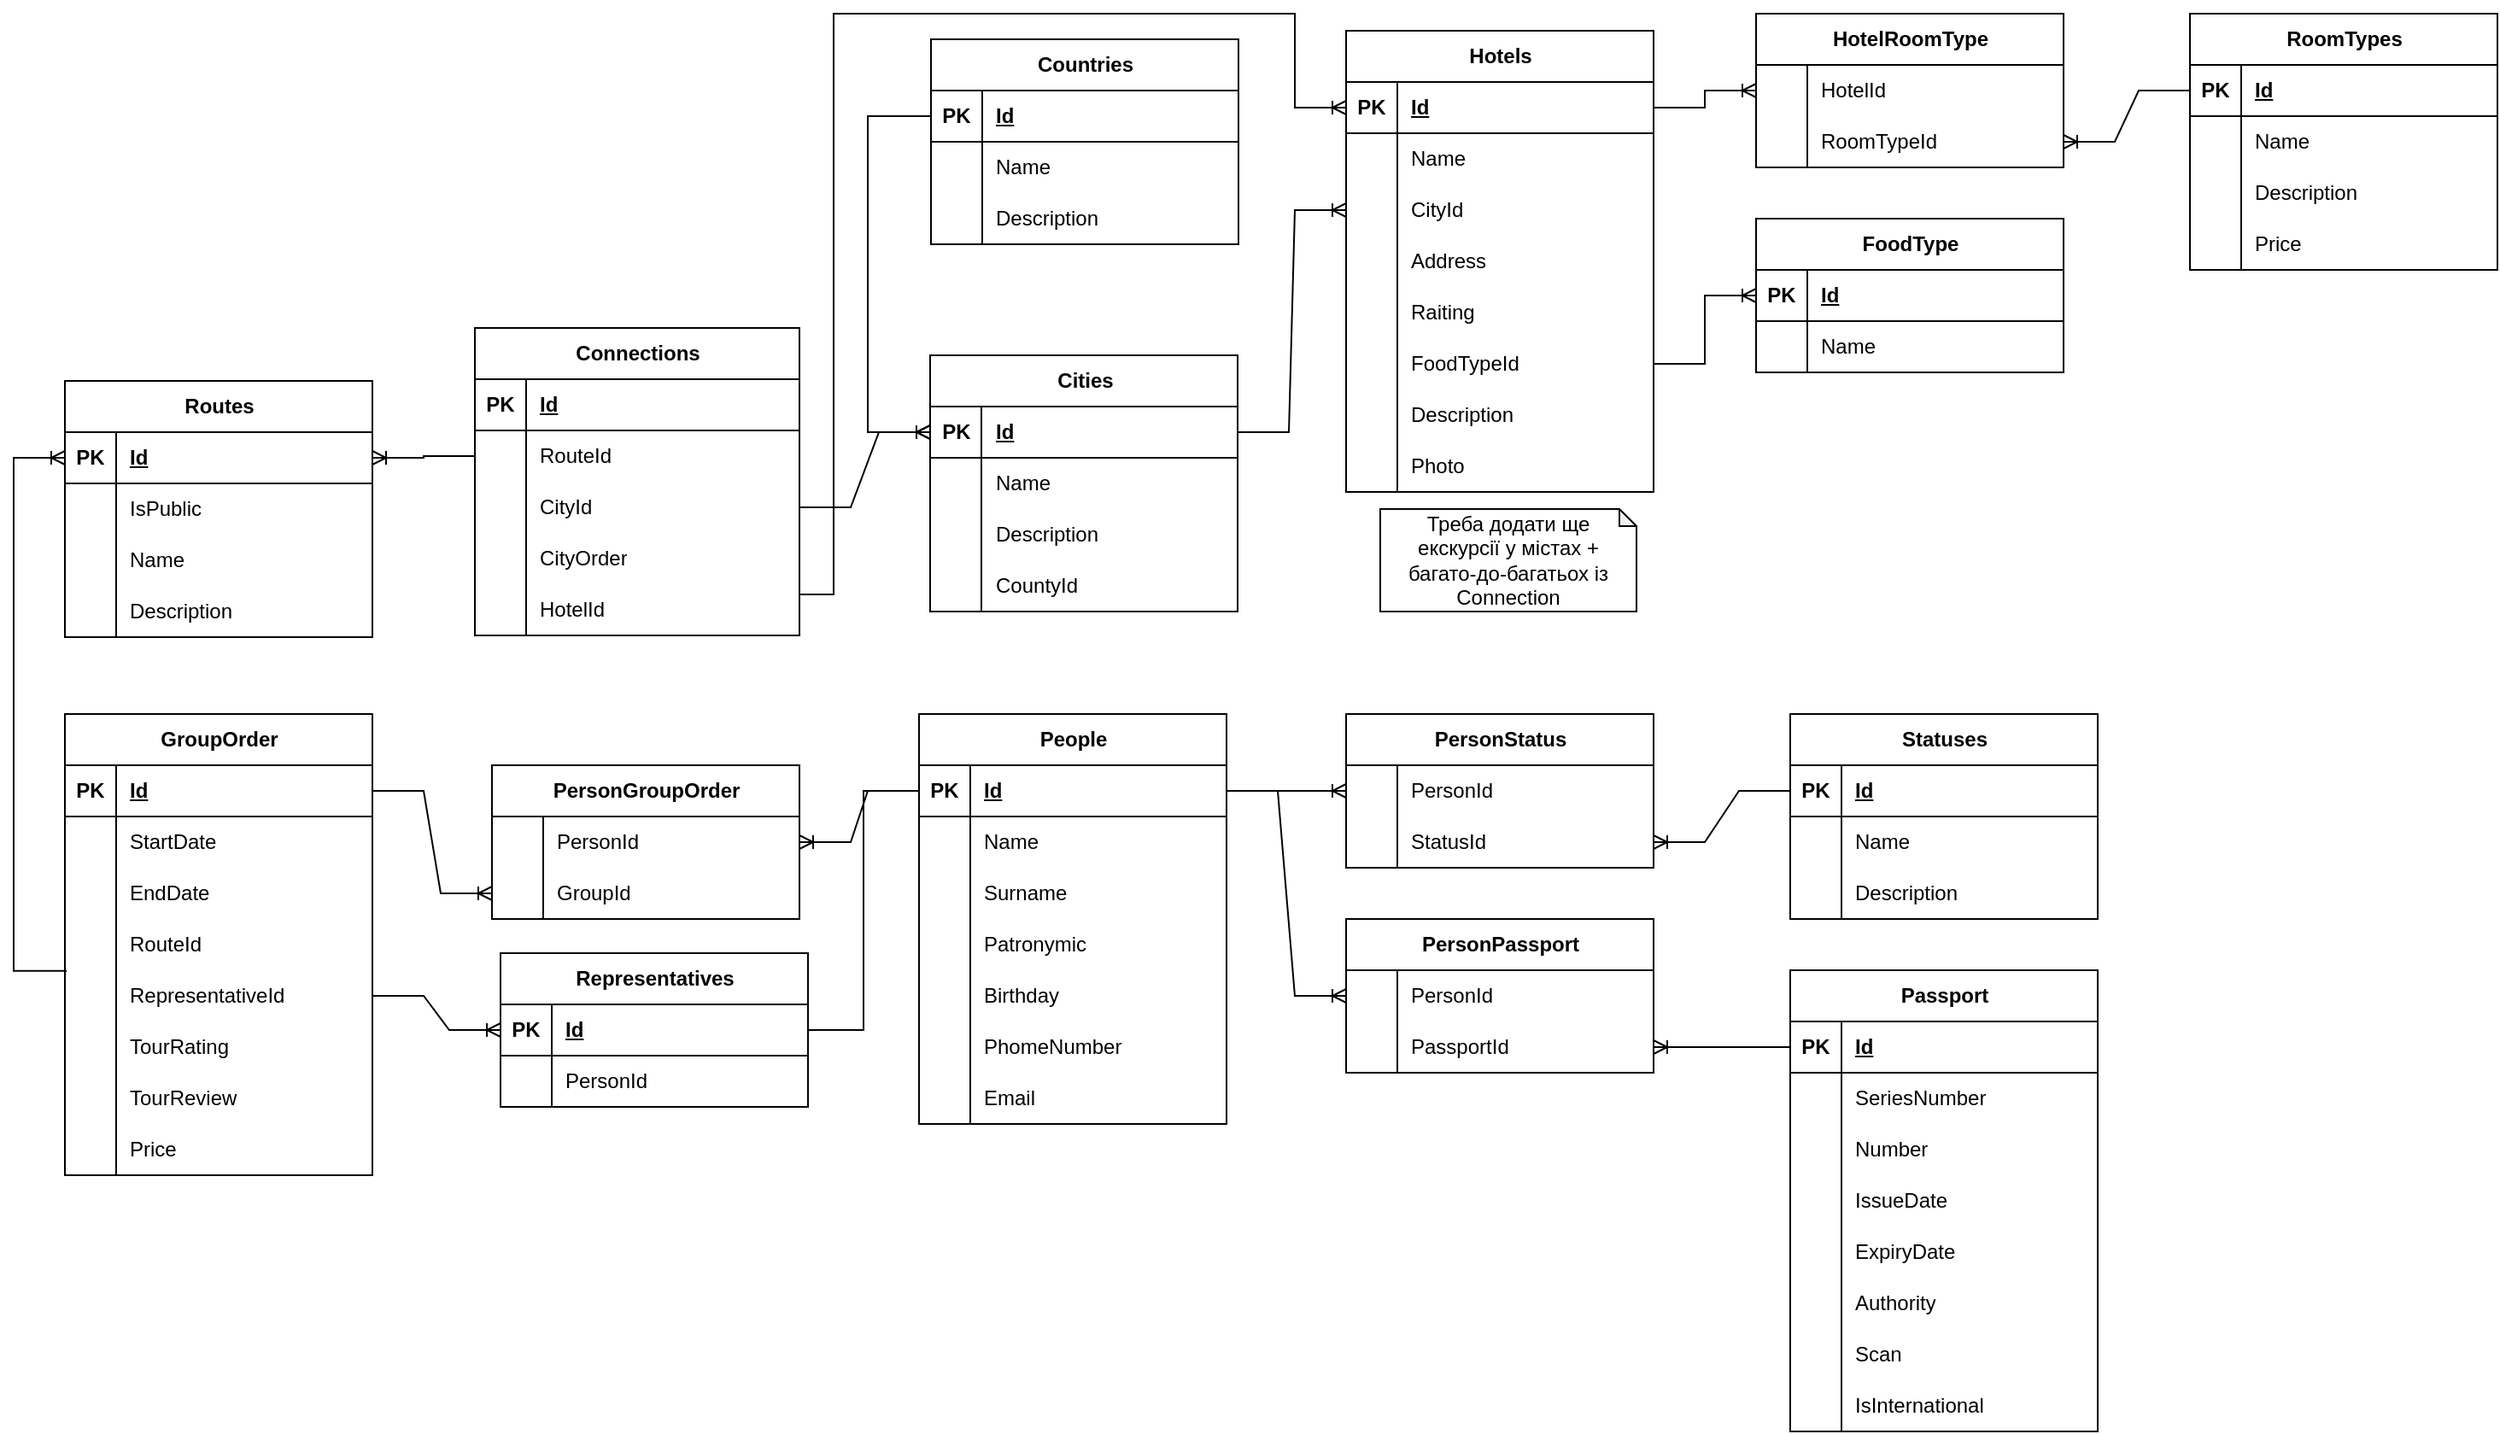 <mxfile version="21.2.8" type="device">
  <diagram name="Страница 1" id="fxQbYGo85URDFFLutgz3">
    <mxGraphModel dx="3497" dy="899" grid="1" gridSize="10" guides="1" tooltips="1" connect="1" arrows="1" fold="1" page="1" pageScale="1" pageWidth="827" pageHeight="1169" math="0" shadow="0">
      <root>
        <mxCell id="0" />
        <mxCell id="1" parent="0" />
        <mxCell id="aWUXSyTJUBVzNWwrHkPo-5" value="RoomTypes" style="shape=table;startSize=30;container=1;collapsible=1;childLayout=tableLayout;fixedRows=1;rowLines=0;fontStyle=1;align=center;resizeLast=1;html=1;" vertex="1" parent="1">
          <mxGeometry x="324" y="220" width="180" height="150" as="geometry" />
        </mxCell>
        <mxCell id="aWUXSyTJUBVzNWwrHkPo-6" value="" style="shape=tableRow;horizontal=0;startSize=0;swimlaneHead=0;swimlaneBody=0;fillColor=none;collapsible=0;dropTarget=0;points=[[0,0.5],[1,0.5]];portConstraint=eastwest;top=0;left=0;right=0;bottom=1;" vertex="1" parent="aWUXSyTJUBVzNWwrHkPo-5">
          <mxGeometry y="30" width="180" height="30" as="geometry" />
        </mxCell>
        <mxCell id="aWUXSyTJUBVzNWwrHkPo-7" value="PK" style="shape=partialRectangle;connectable=0;fillColor=none;top=0;left=0;bottom=0;right=0;fontStyle=1;overflow=hidden;whiteSpace=wrap;html=1;" vertex="1" parent="aWUXSyTJUBVzNWwrHkPo-6">
          <mxGeometry width="30" height="30" as="geometry">
            <mxRectangle width="30" height="30" as="alternateBounds" />
          </mxGeometry>
        </mxCell>
        <mxCell id="aWUXSyTJUBVzNWwrHkPo-8" value="Id" style="shape=partialRectangle;connectable=0;fillColor=none;top=0;left=0;bottom=0;right=0;align=left;spacingLeft=6;fontStyle=5;overflow=hidden;whiteSpace=wrap;html=1;" vertex="1" parent="aWUXSyTJUBVzNWwrHkPo-6">
          <mxGeometry x="30" width="150" height="30" as="geometry">
            <mxRectangle width="150" height="30" as="alternateBounds" />
          </mxGeometry>
        </mxCell>
        <mxCell id="aWUXSyTJUBVzNWwrHkPo-9" value="" style="shape=tableRow;horizontal=0;startSize=0;swimlaneHead=0;swimlaneBody=0;fillColor=none;collapsible=0;dropTarget=0;points=[[0,0.5],[1,0.5]];portConstraint=eastwest;top=0;left=0;right=0;bottom=0;" vertex="1" parent="aWUXSyTJUBVzNWwrHkPo-5">
          <mxGeometry y="60" width="180" height="30" as="geometry" />
        </mxCell>
        <mxCell id="aWUXSyTJUBVzNWwrHkPo-10" value="" style="shape=partialRectangle;connectable=0;fillColor=none;top=0;left=0;bottom=0;right=0;editable=1;overflow=hidden;whiteSpace=wrap;html=1;" vertex="1" parent="aWUXSyTJUBVzNWwrHkPo-9">
          <mxGeometry width="30" height="30" as="geometry">
            <mxRectangle width="30" height="30" as="alternateBounds" />
          </mxGeometry>
        </mxCell>
        <mxCell id="aWUXSyTJUBVzNWwrHkPo-11" value="Name" style="shape=partialRectangle;connectable=0;fillColor=none;top=0;left=0;bottom=0;right=0;align=left;spacingLeft=6;overflow=hidden;whiteSpace=wrap;html=1;" vertex="1" parent="aWUXSyTJUBVzNWwrHkPo-9">
          <mxGeometry x="30" width="150" height="30" as="geometry">
            <mxRectangle width="150" height="30" as="alternateBounds" />
          </mxGeometry>
        </mxCell>
        <mxCell id="aWUXSyTJUBVzNWwrHkPo-12" value="" style="shape=tableRow;horizontal=0;startSize=0;swimlaneHead=0;swimlaneBody=0;fillColor=none;collapsible=0;dropTarget=0;points=[[0,0.5],[1,0.5]];portConstraint=eastwest;top=0;left=0;right=0;bottom=0;" vertex="1" parent="aWUXSyTJUBVzNWwrHkPo-5">
          <mxGeometry y="90" width="180" height="30" as="geometry" />
        </mxCell>
        <mxCell id="aWUXSyTJUBVzNWwrHkPo-13" value="" style="shape=partialRectangle;connectable=0;fillColor=none;top=0;left=0;bottom=0;right=0;editable=1;overflow=hidden;whiteSpace=wrap;html=1;" vertex="1" parent="aWUXSyTJUBVzNWwrHkPo-12">
          <mxGeometry width="30" height="30" as="geometry">
            <mxRectangle width="30" height="30" as="alternateBounds" />
          </mxGeometry>
        </mxCell>
        <mxCell id="aWUXSyTJUBVzNWwrHkPo-14" value="Description" style="shape=partialRectangle;connectable=0;fillColor=none;top=0;left=0;bottom=0;right=0;align=left;spacingLeft=6;overflow=hidden;whiteSpace=wrap;html=1;" vertex="1" parent="aWUXSyTJUBVzNWwrHkPo-12">
          <mxGeometry x="30" width="150" height="30" as="geometry">
            <mxRectangle width="150" height="30" as="alternateBounds" />
          </mxGeometry>
        </mxCell>
        <mxCell id="aWUXSyTJUBVzNWwrHkPo-15" value="" style="shape=tableRow;horizontal=0;startSize=0;swimlaneHead=0;swimlaneBody=0;fillColor=none;collapsible=0;dropTarget=0;points=[[0,0.5],[1,0.5]];portConstraint=eastwest;top=0;left=0;right=0;bottom=0;" vertex="1" parent="aWUXSyTJUBVzNWwrHkPo-5">
          <mxGeometry y="120" width="180" height="30" as="geometry" />
        </mxCell>
        <mxCell id="aWUXSyTJUBVzNWwrHkPo-16" value="" style="shape=partialRectangle;connectable=0;fillColor=none;top=0;left=0;bottom=0;right=0;editable=1;overflow=hidden;whiteSpace=wrap;html=1;" vertex="1" parent="aWUXSyTJUBVzNWwrHkPo-15">
          <mxGeometry width="30" height="30" as="geometry">
            <mxRectangle width="30" height="30" as="alternateBounds" />
          </mxGeometry>
        </mxCell>
        <mxCell id="aWUXSyTJUBVzNWwrHkPo-17" value="Price" style="shape=partialRectangle;connectable=0;fillColor=none;top=0;left=0;bottom=0;right=0;align=left;spacingLeft=6;overflow=hidden;whiteSpace=wrap;html=1;" vertex="1" parent="aWUXSyTJUBVzNWwrHkPo-15">
          <mxGeometry x="30" width="150" height="30" as="geometry">
            <mxRectangle width="150" height="30" as="alternateBounds" />
          </mxGeometry>
        </mxCell>
        <mxCell id="aWUXSyTJUBVzNWwrHkPo-18" value="HotelRoomType" style="shape=table;startSize=30;container=1;collapsible=1;childLayout=tableLayout;fixedRows=1;rowLines=0;fontStyle=1;align=center;resizeLast=1;html=1;" vertex="1" parent="1">
          <mxGeometry x="70" y="220" width="180" height="90" as="geometry" />
        </mxCell>
        <mxCell id="aWUXSyTJUBVzNWwrHkPo-22" value="" style="shape=tableRow;horizontal=0;startSize=0;swimlaneHead=0;swimlaneBody=0;fillColor=none;collapsible=0;dropTarget=0;points=[[0,0.5],[1,0.5]];portConstraint=eastwest;top=0;left=0;right=0;bottom=0;" vertex="1" parent="aWUXSyTJUBVzNWwrHkPo-18">
          <mxGeometry y="30" width="180" height="30" as="geometry" />
        </mxCell>
        <mxCell id="aWUXSyTJUBVzNWwrHkPo-23" value="" style="shape=partialRectangle;connectable=0;fillColor=none;top=0;left=0;bottom=0;right=0;editable=1;overflow=hidden;whiteSpace=wrap;html=1;" vertex="1" parent="aWUXSyTJUBVzNWwrHkPo-22">
          <mxGeometry width="30" height="30" as="geometry">
            <mxRectangle width="30" height="30" as="alternateBounds" />
          </mxGeometry>
        </mxCell>
        <mxCell id="aWUXSyTJUBVzNWwrHkPo-24" value="HotelId" style="shape=partialRectangle;connectable=0;fillColor=none;top=0;left=0;bottom=0;right=0;align=left;spacingLeft=6;overflow=hidden;whiteSpace=wrap;html=1;" vertex="1" parent="aWUXSyTJUBVzNWwrHkPo-22">
          <mxGeometry x="30" width="150" height="30" as="geometry">
            <mxRectangle width="150" height="30" as="alternateBounds" />
          </mxGeometry>
        </mxCell>
        <mxCell id="aWUXSyTJUBVzNWwrHkPo-25" value="" style="shape=tableRow;horizontal=0;startSize=0;swimlaneHead=0;swimlaneBody=0;fillColor=none;collapsible=0;dropTarget=0;points=[[0,0.5],[1,0.5]];portConstraint=eastwest;top=0;left=0;right=0;bottom=0;" vertex="1" parent="aWUXSyTJUBVzNWwrHkPo-18">
          <mxGeometry y="60" width="180" height="30" as="geometry" />
        </mxCell>
        <mxCell id="aWUXSyTJUBVzNWwrHkPo-26" value="" style="shape=partialRectangle;connectable=0;fillColor=none;top=0;left=0;bottom=0;right=0;editable=1;overflow=hidden;whiteSpace=wrap;html=1;" vertex="1" parent="aWUXSyTJUBVzNWwrHkPo-25">
          <mxGeometry width="30" height="30" as="geometry">
            <mxRectangle width="30" height="30" as="alternateBounds" />
          </mxGeometry>
        </mxCell>
        <mxCell id="aWUXSyTJUBVzNWwrHkPo-27" value="RoomTypeId" style="shape=partialRectangle;connectable=0;fillColor=none;top=0;left=0;bottom=0;right=0;align=left;spacingLeft=6;overflow=hidden;whiteSpace=wrap;html=1;" vertex="1" parent="aWUXSyTJUBVzNWwrHkPo-25">
          <mxGeometry x="30" width="150" height="30" as="geometry">
            <mxRectangle width="150" height="30" as="alternateBounds" />
          </mxGeometry>
        </mxCell>
        <mxCell id="aWUXSyTJUBVzNWwrHkPo-31" value="" style="edgeStyle=entityRelationEdgeStyle;fontSize=12;html=1;endArrow=ERoneToMany;rounded=0;" edge="1" parent="1" source="aWUXSyTJUBVzNWwrHkPo-6" target="aWUXSyTJUBVzNWwrHkPo-25">
          <mxGeometry width="100" height="100" relative="1" as="geometry">
            <mxPoint x="170" y="480" as="sourcePoint" />
            <mxPoint x="270" y="380" as="targetPoint" />
          </mxGeometry>
        </mxCell>
        <mxCell id="aWUXSyTJUBVzNWwrHkPo-32" value="FoodType" style="shape=table;startSize=30;container=1;collapsible=1;childLayout=tableLayout;fixedRows=1;rowLines=0;fontStyle=1;align=center;resizeLast=1;html=1;" vertex="1" parent="1">
          <mxGeometry x="70" y="340" width="180" height="90" as="geometry" />
        </mxCell>
        <mxCell id="aWUXSyTJUBVzNWwrHkPo-33" value="" style="shape=tableRow;horizontal=0;startSize=0;swimlaneHead=0;swimlaneBody=0;fillColor=none;collapsible=0;dropTarget=0;points=[[0,0.5],[1,0.5]];portConstraint=eastwest;top=0;left=0;right=0;bottom=1;" vertex="1" parent="aWUXSyTJUBVzNWwrHkPo-32">
          <mxGeometry y="30" width="180" height="30" as="geometry" />
        </mxCell>
        <mxCell id="aWUXSyTJUBVzNWwrHkPo-34" value="PK" style="shape=partialRectangle;connectable=0;fillColor=none;top=0;left=0;bottom=0;right=0;fontStyle=1;overflow=hidden;whiteSpace=wrap;html=1;" vertex="1" parent="aWUXSyTJUBVzNWwrHkPo-33">
          <mxGeometry width="30" height="30" as="geometry">
            <mxRectangle width="30" height="30" as="alternateBounds" />
          </mxGeometry>
        </mxCell>
        <mxCell id="aWUXSyTJUBVzNWwrHkPo-35" value="Id" style="shape=partialRectangle;connectable=0;fillColor=none;top=0;left=0;bottom=0;right=0;align=left;spacingLeft=6;fontStyle=5;overflow=hidden;whiteSpace=wrap;html=1;" vertex="1" parent="aWUXSyTJUBVzNWwrHkPo-33">
          <mxGeometry x="30" width="150" height="30" as="geometry">
            <mxRectangle width="150" height="30" as="alternateBounds" />
          </mxGeometry>
        </mxCell>
        <mxCell id="aWUXSyTJUBVzNWwrHkPo-36" value="" style="shape=tableRow;horizontal=0;startSize=0;swimlaneHead=0;swimlaneBody=0;fillColor=none;collapsible=0;dropTarget=0;points=[[0,0.5],[1,0.5]];portConstraint=eastwest;top=0;left=0;right=0;bottom=0;" vertex="1" parent="aWUXSyTJUBVzNWwrHkPo-32">
          <mxGeometry y="60" width="180" height="30" as="geometry" />
        </mxCell>
        <mxCell id="aWUXSyTJUBVzNWwrHkPo-37" value="" style="shape=partialRectangle;connectable=0;fillColor=none;top=0;left=0;bottom=0;right=0;editable=1;overflow=hidden;whiteSpace=wrap;html=1;" vertex="1" parent="aWUXSyTJUBVzNWwrHkPo-36">
          <mxGeometry width="30" height="30" as="geometry">
            <mxRectangle width="30" height="30" as="alternateBounds" />
          </mxGeometry>
        </mxCell>
        <mxCell id="aWUXSyTJUBVzNWwrHkPo-38" value="Name" style="shape=partialRectangle;connectable=0;fillColor=none;top=0;left=0;bottom=0;right=0;align=left;spacingLeft=6;overflow=hidden;whiteSpace=wrap;html=1;" vertex="1" parent="aWUXSyTJUBVzNWwrHkPo-36">
          <mxGeometry x="30" width="150" height="30" as="geometry">
            <mxRectangle width="150" height="30" as="alternateBounds" />
          </mxGeometry>
        </mxCell>
        <mxCell id="aWUXSyTJUBVzNWwrHkPo-45" value="Hotels" style="shape=table;startSize=30;container=1;collapsible=1;childLayout=tableLayout;fixedRows=1;rowLines=0;fontStyle=1;align=center;resizeLast=1;html=1;" vertex="1" parent="1">
          <mxGeometry x="-170" y="230" width="180" height="270" as="geometry" />
        </mxCell>
        <mxCell id="aWUXSyTJUBVzNWwrHkPo-46" value="" style="shape=tableRow;horizontal=0;startSize=0;swimlaneHead=0;swimlaneBody=0;fillColor=none;collapsible=0;dropTarget=0;points=[[0,0.5],[1,0.5]];portConstraint=eastwest;top=0;left=0;right=0;bottom=1;" vertex="1" parent="aWUXSyTJUBVzNWwrHkPo-45">
          <mxGeometry y="30" width="180" height="30" as="geometry" />
        </mxCell>
        <mxCell id="aWUXSyTJUBVzNWwrHkPo-47" value="PK" style="shape=partialRectangle;connectable=0;fillColor=none;top=0;left=0;bottom=0;right=0;fontStyle=1;overflow=hidden;whiteSpace=wrap;html=1;" vertex="1" parent="aWUXSyTJUBVzNWwrHkPo-46">
          <mxGeometry width="30" height="30" as="geometry">
            <mxRectangle width="30" height="30" as="alternateBounds" />
          </mxGeometry>
        </mxCell>
        <mxCell id="aWUXSyTJUBVzNWwrHkPo-48" value="Id" style="shape=partialRectangle;connectable=0;fillColor=none;top=0;left=0;bottom=0;right=0;align=left;spacingLeft=6;fontStyle=5;overflow=hidden;whiteSpace=wrap;html=1;" vertex="1" parent="aWUXSyTJUBVzNWwrHkPo-46">
          <mxGeometry x="30" width="150" height="30" as="geometry">
            <mxRectangle width="150" height="30" as="alternateBounds" />
          </mxGeometry>
        </mxCell>
        <mxCell id="aWUXSyTJUBVzNWwrHkPo-49" value="" style="shape=tableRow;horizontal=0;startSize=0;swimlaneHead=0;swimlaneBody=0;fillColor=none;collapsible=0;dropTarget=0;points=[[0,0.5],[1,0.5]];portConstraint=eastwest;top=0;left=0;right=0;bottom=0;" vertex="1" parent="aWUXSyTJUBVzNWwrHkPo-45">
          <mxGeometry y="60" width="180" height="30" as="geometry" />
        </mxCell>
        <mxCell id="aWUXSyTJUBVzNWwrHkPo-50" value="" style="shape=partialRectangle;connectable=0;fillColor=none;top=0;left=0;bottom=0;right=0;editable=1;overflow=hidden;whiteSpace=wrap;html=1;" vertex="1" parent="aWUXSyTJUBVzNWwrHkPo-49">
          <mxGeometry width="30" height="30" as="geometry">
            <mxRectangle width="30" height="30" as="alternateBounds" />
          </mxGeometry>
        </mxCell>
        <mxCell id="aWUXSyTJUBVzNWwrHkPo-51" value="Name" style="shape=partialRectangle;connectable=0;fillColor=none;top=0;left=0;bottom=0;right=0;align=left;spacingLeft=6;overflow=hidden;whiteSpace=wrap;html=1;" vertex="1" parent="aWUXSyTJUBVzNWwrHkPo-49">
          <mxGeometry x="30" width="150" height="30" as="geometry">
            <mxRectangle width="150" height="30" as="alternateBounds" />
          </mxGeometry>
        </mxCell>
        <mxCell id="aWUXSyTJUBVzNWwrHkPo-52" value="" style="shape=tableRow;horizontal=0;startSize=0;swimlaneHead=0;swimlaneBody=0;fillColor=none;collapsible=0;dropTarget=0;points=[[0,0.5],[1,0.5]];portConstraint=eastwest;top=0;left=0;right=0;bottom=0;" vertex="1" parent="aWUXSyTJUBVzNWwrHkPo-45">
          <mxGeometry y="90" width="180" height="30" as="geometry" />
        </mxCell>
        <mxCell id="aWUXSyTJUBVzNWwrHkPo-53" value="" style="shape=partialRectangle;connectable=0;fillColor=none;top=0;left=0;bottom=0;right=0;editable=1;overflow=hidden;whiteSpace=wrap;html=1;" vertex="1" parent="aWUXSyTJUBVzNWwrHkPo-52">
          <mxGeometry width="30" height="30" as="geometry">
            <mxRectangle width="30" height="30" as="alternateBounds" />
          </mxGeometry>
        </mxCell>
        <mxCell id="aWUXSyTJUBVzNWwrHkPo-54" value="CityId" style="shape=partialRectangle;connectable=0;fillColor=none;top=0;left=0;bottom=0;right=0;align=left;spacingLeft=6;overflow=hidden;whiteSpace=wrap;html=1;" vertex="1" parent="aWUXSyTJUBVzNWwrHkPo-52">
          <mxGeometry x="30" width="150" height="30" as="geometry">
            <mxRectangle width="150" height="30" as="alternateBounds" />
          </mxGeometry>
        </mxCell>
        <mxCell id="aWUXSyTJUBVzNWwrHkPo-55" value="" style="shape=tableRow;horizontal=0;startSize=0;swimlaneHead=0;swimlaneBody=0;fillColor=none;collapsible=0;dropTarget=0;points=[[0,0.5],[1,0.5]];portConstraint=eastwest;top=0;left=0;right=0;bottom=0;" vertex="1" parent="aWUXSyTJUBVzNWwrHkPo-45">
          <mxGeometry y="120" width="180" height="30" as="geometry" />
        </mxCell>
        <mxCell id="aWUXSyTJUBVzNWwrHkPo-56" value="" style="shape=partialRectangle;connectable=0;fillColor=none;top=0;left=0;bottom=0;right=0;editable=1;overflow=hidden;whiteSpace=wrap;html=1;" vertex="1" parent="aWUXSyTJUBVzNWwrHkPo-55">
          <mxGeometry width="30" height="30" as="geometry">
            <mxRectangle width="30" height="30" as="alternateBounds" />
          </mxGeometry>
        </mxCell>
        <mxCell id="aWUXSyTJUBVzNWwrHkPo-57" value="Address" style="shape=partialRectangle;connectable=0;fillColor=none;top=0;left=0;bottom=0;right=0;align=left;spacingLeft=6;overflow=hidden;whiteSpace=wrap;html=1;" vertex="1" parent="aWUXSyTJUBVzNWwrHkPo-55">
          <mxGeometry x="30" width="150" height="30" as="geometry">
            <mxRectangle width="150" height="30" as="alternateBounds" />
          </mxGeometry>
        </mxCell>
        <mxCell id="aWUXSyTJUBVzNWwrHkPo-60" value="" style="shape=tableRow;horizontal=0;startSize=0;swimlaneHead=0;swimlaneBody=0;fillColor=none;collapsible=0;dropTarget=0;points=[[0,0.5],[1,0.5]];portConstraint=eastwest;top=0;left=0;right=0;bottom=0;" vertex="1" parent="aWUXSyTJUBVzNWwrHkPo-45">
          <mxGeometry y="150" width="180" height="30" as="geometry" />
        </mxCell>
        <mxCell id="aWUXSyTJUBVzNWwrHkPo-61" value="" style="shape=partialRectangle;connectable=0;fillColor=none;top=0;left=0;bottom=0;right=0;editable=1;overflow=hidden;whiteSpace=wrap;html=1;" vertex="1" parent="aWUXSyTJUBVzNWwrHkPo-60">
          <mxGeometry width="30" height="30" as="geometry">
            <mxRectangle width="30" height="30" as="alternateBounds" />
          </mxGeometry>
        </mxCell>
        <mxCell id="aWUXSyTJUBVzNWwrHkPo-62" value="Raiting" style="shape=partialRectangle;connectable=0;fillColor=none;top=0;left=0;bottom=0;right=0;align=left;spacingLeft=6;overflow=hidden;whiteSpace=wrap;html=1;" vertex="1" parent="aWUXSyTJUBVzNWwrHkPo-60">
          <mxGeometry x="30" width="150" height="30" as="geometry">
            <mxRectangle width="150" height="30" as="alternateBounds" />
          </mxGeometry>
        </mxCell>
        <mxCell id="aWUXSyTJUBVzNWwrHkPo-63" value="" style="shape=tableRow;horizontal=0;startSize=0;swimlaneHead=0;swimlaneBody=0;fillColor=none;collapsible=0;dropTarget=0;points=[[0,0.5],[1,0.5]];portConstraint=eastwest;top=0;left=0;right=0;bottom=0;" vertex="1" parent="aWUXSyTJUBVzNWwrHkPo-45">
          <mxGeometry y="180" width="180" height="30" as="geometry" />
        </mxCell>
        <mxCell id="aWUXSyTJUBVzNWwrHkPo-64" value="" style="shape=partialRectangle;connectable=0;fillColor=none;top=0;left=0;bottom=0;right=0;editable=1;overflow=hidden;whiteSpace=wrap;html=1;" vertex="1" parent="aWUXSyTJUBVzNWwrHkPo-63">
          <mxGeometry width="30" height="30" as="geometry">
            <mxRectangle width="30" height="30" as="alternateBounds" />
          </mxGeometry>
        </mxCell>
        <mxCell id="aWUXSyTJUBVzNWwrHkPo-65" value="FoodTypeId" style="shape=partialRectangle;connectable=0;fillColor=none;top=0;left=0;bottom=0;right=0;align=left;spacingLeft=6;overflow=hidden;whiteSpace=wrap;html=1;" vertex="1" parent="aWUXSyTJUBVzNWwrHkPo-63">
          <mxGeometry x="30" width="150" height="30" as="geometry">
            <mxRectangle width="150" height="30" as="alternateBounds" />
          </mxGeometry>
        </mxCell>
        <mxCell id="aWUXSyTJUBVzNWwrHkPo-85" value="" style="shape=tableRow;horizontal=0;startSize=0;swimlaneHead=0;swimlaneBody=0;fillColor=none;collapsible=0;dropTarget=0;points=[[0,0.5],[1,0.5]];portConstraint=eastwest;top=0;left=0;right=0;bottom=0;" vertex="1" parent="aWUXSyTJUBVzNWwrHkPo-45">
          <mxGeometry y="210" width="180" height="30" as="geometry" />
        </mxCell>
        <mxCell id="aWUXSyTJUBVzNWwrHkPo-86" value="" style="shape=partialRectangle;connectable=0;fillColor=none;top=0;left=0;bottom=0;right=0;editable=1;overflow=hidden;whiteSpace=wrap;html=1;" vertex="1" parent="aWUXSyTJUBVzNWwrHkPo-85">
          <mxGeometry width="30" height="30" as="geometry">
            <mxRectangle width="30" height="30" as="alternateBounds" />
          </mxGeometry>
        </mxCell>
        <mxCell id="aWUXSyTJUBVzNWwrHkPo-87" value="Description" style="shape=partialRectangle;connectable=0;fillColor=none;top=0;left=0;bottom=0;right=0;align=left;spacingLeft=6;overflow=hidden;whiteSpace=wrap;html=1;" vertex="1" parent="aWUXSyTJUBVzNWwrHkPo-85">
          <mxGeometry x="30" width="150" height="30" as="geometry">
            <mxRectangle width="150" height="30" as="alternateBounds" />
          </mxGeometry>
        </mxCell>
        <mxCell id="aWUXSyTJUBVzNWwrHkPo-88" value="" style="shape=tableRow;horizontal=0;startSize=0;swimlaneHead=0;swimlaneBody=0;fillColor=none;collapsible=0;dropTarget=0;points=[[0,0.5],[1,0.5]];portConstraint=eastwest;top=0;left=0;right=0;bottom=0;" vertex="1" parent="aWUXSyTJUBVzNWwrHkPo-45">
          <mxGeometry y="240" width="180" height="30" as="geometry" />
        </mxCell>
        <mxCell id="aWUXSyTJUBVzNWwrHkPo-89" value="" style="shape=partialRectangle;connectable=0;fillColor=none;top=0;left=0;bottom=0;right=0;editable=1;overflow=hidden;whiteSpace=wrap;html=1;" vertex="1" parent="aWUXSyTJUBVzNWwrHkPo-88">
          <mxGeometry width="30" height="30" as="geometry">
            <mxRectangle width="30" height="30" as="alternateBounds" />
          </mxGeometry>
        </mxCell>
        <mxCell id="aWUXSyTJUBVzNWwrHkPo-90" value="Photo" style="shape=partialRectangle;connectable=0;fillColor=none;top=0;left=0;bottom=0;right=0;align=left;spacingLeft=6;overflow=hidden;whiteSpace=wrap;html=1;" vertex="1" parent="aWUXSyTJUBVzNWwrHkPo-88">
          <mxGeometry x="30" width="150" height="30" as="geometry">
            <mxRectangle width="150" height="30" as="alternateBounds" />
          </mxGeometry>
        </mxCell>
        <mxCell id="aWUXSyTJUBVzNWwrHkPo-91" value="" style="edgeStyle=entityRelationEdgeStyle;fontSize=12;html=1;endArrow=ERoneToMany;rounded=0;" edge="1" parent="1" source="aWUXSyTJUBVzNWwrHkPo-46" target="aWUXSyTJUBVzNWwrHkPo-22">
          <mxGeometry width="100" height="100" relative="1" as="geometry">
            <mxPoint x="334" y="275" as="sourcePoint" />
            <mxPoint x="260" y="305" as="targetPoint" />
          </mxGeometry>
        </mxCell>
        <mxCell id="aWUXSyTJUBVzNWwrHkPo-93" value="" style="edgeStyle=entityRelationEdgeStyle;fontSize=12;html=1;endArrow=ERoneToMany;rounded=0;" edge="1" parent="1" source="aWUXSyTJUBVzNWwrHkPo-63" target="aWUXSyTJUBVzNWwrHkPo-33">
          <mxGeometry width="100" height="100" relative="1" as="geometry">
            <mxPoint y="275" as="sourcePoint" />
            <mxPoint x="80" y="275" as="targetPoint" />
          </mxGeometry>
        </mxCell>
        <mxCell id="aWUXSyTJUBVzNWwrHkPo-94" value="Countries" style="shape=table;startSize=30;container=1;collapsible=1;childLayout=tableLayout;fixedRows=1;rowLines=0;fontStyle=1;align=center;resizeLast=1;html=1;" vertex="1" parent="1">
          <mxGeometry x="-413" y="235" width="180" height="120" as="geometry" />
        </mxCell>
        <mxCell id="aWUXSyTJUBVzNWwrHkPo-95" value="" style="shape=tableRow;horizontal=0;startSize=0;swimlaneHead=0;swimlaneBody=0;fillColor=none;collapsible=0;dropTarget=0;points=[[0,0.5],[1,0.5]];portConstraint=eastwest;top=0;left=0;right=0;bottom=1;" vertex="1" parent="aWUXSyTJUBVzNWwrHkPo-94">
          <mxGeometry y="30" width="180" height="30" as="geometry" />
        </mxCell>
        <mxCell id="aWUXSyTJUBVzNWwrHkPo-96" value="PK" style="shape=partialRectangle;connectable=0;fillColor=none;top=0;left=0;bottom=0;right=0;fontStyle=1;overflow=hidden;whiteSpace=wrap;html=1;" vertex="1" parent="aWUXSyTJUBVzNWwrHkPo-95">
          <mxGeometry width="30" height="30" as="geometry">
            <mxRectangle width="30" height="30" as="alternateBounds" />
          </mxGeometry>
        </mxCell>
        <mxCell id="aWUXSyTJUBVzNWwrHkPo-97" value="Id" style="shape=partialRectangle;connectable=0;fillColor=none;top=0;left=0;bottom=0;right=0;align=left;spacingLeft=6;fontStyle=5;overflow=hidden;whiteSpace=wrap;html=1;" vertex="1" parent="aWUXSyTJUBVzNWwrHkPo-95">
          <mxGeometry x="30" width="150" height="30" as="geometry">
            <mxRectangle width="150" height="30" as="alternateBounds" />
          </mxGeometry>
        </mxCell>
        <mxCell id="aWUXSyTJUBVzNWwrHkPo-98" value="" style="shape=tableRow;horizontal=0;startSize=0;swimlaneHead=0;swimlaneBody=0;fillColor=none;collapsible=0;dropTarget=0;points=[[0,0.5],[1,0.5]];portConstraint=eastwest;top=0;left=0;right=0;bottom=0;" vertex="1" parent="aWUXSyTJUBVzNWwrHkPo-94">
          <mxGeometry y="60" width="180" height="30" as="geometry" />
        </mxCell>
        <mxCell id="aWUXSyTJUBVzNWwrHkPo-99" value="" style="shape=partialRectangle;connectable=0;fillColor=none;top=0;left=0;bottom=0;right=0;editable=1;overflow=hidden;whiteSpace=wrap;html=1;" vertex="1" parent="aWUXSyTJUBVzNWwrHkPo-98">
          <mxGeometry width="30" height="30" as="geometry">
            <mxRectangle width="30" height="30" as="alternateBounds" />
          </mxGeometry>
        </mxCell>
        <mxCell id="aWUXSyTJUBVzNWwrHkPo-100" value="Name" style="shape=partialRectangle;connectable=0;fillColor=none;top=0;left=0;bottom=0;right=0;align=left;spacingLeft=6;overflow=hidden;whiteSpace=wrap;html=1;" vertex="1" parent="aWUXSyTJUBVzNWwrHkPo-98">
          <mxGeometry x="30" width="150" height="30" as="geometry">
            <mxRectangle width="150" height="30" as="alternateBounds" />
          </mxGeometry>
        </mxCell>
        <mxCell id="aWUXSyTJUBVzNWwrHkPo-101" value="" style="shape=tableRow;horizontal=0;startSize=0;swimlaneHead=0;swimlaneBody=0;fillColor=none;collapsible=0;dropTarget=0;points=[[0,0.5],[1,0.5]];portConstraint=eastwest;top=0;left=0;right=0;bottom=0;" vertex="1" parent="aWUXSyTJUBVzNWwrHkPo-94">
          <mxGeometry y="90" width="180" height="30" as="geometry" />
        </mxCell>
        <mxCell id="aWUXSyTJUBVzNWwrHkPo-102" value="" style="shape=partialRectangle;connectable=0;fillColor=none;top=0;left=0;bottom=0;right=0;editable=1;overflow=hidden;whiteSpace=wrap;html=1;" vertex="1" parent="aWUXSyTJUBVzNWwrHkPo-101">
          <mxGeometry width="30" height="30" as="geometry">
            <mxRectangle width="30" height="30" as="alternateBounds" />
          </mxGeometry>
        </mxCell>
        <mxCell id="aWUXSyTJUBVzNWwrHkPo-103" value="Description" style="shape=partialRectangle;connectable=0;fillColor=none;top=0;left=0;bottom=0;right=0;align=left;spacingLeft=6;overflow=hidden;whiteSpace=wrap;html=1;" vertex="1" parent="aWUXSyTJUBVzNWwrHkPo-101">
          <mxGeometry x="30" width="150" height="30" as="geometry">
            <mxRectangle width="150" height="30" as="alternateBounds" />
          </mxGeometry>
        </mxCell>
        <mxCell id="aWUXSyTJUBVzNWwrHkPo-104" value="Cities" style="shape=table;startSize=30;container=1;collapsible=1;childLayout=tableLayout;fixedRows=1;rowLines=0;fontStyle=1;align=center;resizeLast=1;html=1;" vertex="1" parent="1">
          <mxGeometry x="-413.5" y="420" width="180" height="150" as="geometry" />
        </mxCell>
        <mxCell id="aWUXSyTJUBVzNWwrHkPo-105" value="" style="shape=tableRow;horizontal=0;startSize=0;swimlaneHead=0;swimlaneBody=0;fillColor=none;collapsible=0;dropTarget=0;points=[[0,0.5],[1,0.5]];portConstraint=eastwest;top=0;left=0;right=0;bottom=1;" vertex="1" parent="aWUXSyTJUBVzNWwrHkPo-104">
          <mxGeometry y="30" width="180" height="30" as="geometry" />
        </mxCell>
        <mxCell id="aWUXSyTJUBVzNWwrHkPo-106" value="PK" style="shape=partialRectangle;connectable=0;fillColor=none;top=0;left=0;bottom=0;right=0;fontStyle=1;overflow=hidden;whiteSpace=wrap;html=1;" vertex="1" parent="aWUXSyTJUBVzNWwrHkPo-105">
          <mxGeometry width="30" height="30" as="geometry">
            <mxRectangle width="30" height="30" as="alternateBounds" />
          </mxGeometry>
        </mxCell>
        <mxCell id="aWUXSyTJUBVzNWwrHkPo-107" value="Id" style="shape=partialRectangle;connectable=0;fillColor=none;top=0;left=0;bottom=0;right=0;align=left;spacingLeft=6;fontStyle=5;overflow=hidden;whiteSpace=wrap;html=1;" vertex="1" parent="aWUXSyTJUBVzNWwrHkPo-105">
          <mxGeometry x="30" width="150" height="30" as="geometry">
            <mxRectangle width="150" height="30" as="alternateBounds" />
          </mxGeometry>
        </mxCell>
        <mxCell id="aWUXSyTJUBVzNWwrHkPo-108" value="" style="shape=tableRow;horizontal=0;startSize=0;swimlaneHead=0;swimlaneBody=0;fillColor=none;collapsible=0;dropTarget=0;points=[[0,0.5],[1,0.5]];portConstraint=eastwest;top=0;left=0;right=0;bottom=0;" vertex="1" parent="aWUXSyTJUBVzNWwrHkPo-104">
          <mxGeometry y="60" width="180" height="30" as="geometry" />
        </mxCell>
        <mxCell id="aWUXSyTJUBVzNWwrHkPo-109" value="" style="shape=partialRectangle;connectable=0;fillColor=none;top=0;left=0;bottom=0;right=0;editable=1;overflow=hidden;whiteSpace=wrap;html=1;" vertex="1" parent="aWUXSyTJUBVzNWwrHkPo-108">
          <mxGeometry width="30" height="30" as="geometry">
            <mxRectangle width="30" height="30" as="alternateBounds" />
          </mxGeometry>
        </mxCell>
        <mxCell id="aWUXSyTJUBVzNWwrHkPo-110" value="Name" style="shape=partialRectangle;connectable=0;fillColor=none;top=0;left=0;bottom=0;right=0;align=left;spacingLeft=6;overflow=hidden;whiteSpace=wrap;html=1;" vertex="1" parent="aWUXSyTJUBVzNWwrHkPo-108">
          <mxGeometry x="30" width="150" height="30" as="geometry">
            <mxRectangle width="150" height="30" as="alternateBounds" />
          </mxGeometry>
        </mxCell>
        <mxCell id="aWUXSyTJUBVzNWwrHkPo-111" value="" style="shape=tableRow;horizontal=0;startSize=0;swimlaneHead=0;swimlaneBody=0;fillColor=none;collapsible=0;dropTarget=0;points=[[0,0.5],[1,0.5]];portConstraint=eastwest;top=0;left=0;right=0;bottom=0;" vertex="1" parent="aWUXSyTJUBVzNWwrHkPo-104">
          <mxGeometry y="90" width="180" height="30" as="geometry" />
        </mxCell>
        <mxCell id="aWUXSyTJUBVzNWwrHkPo-112" value="" style="shape=partialRectangle;connectable=0;fillColor=none;top=0;left=0;bottom=0;right=0;editable=1;overflow=hidden;whiteSpace=wrap;html=1;" vertex="1" parent="aWUXSyTJUBVzNWwrHkPo-111">
          <mxGeometry width="30" height="30" as="geometry">
            <mxRectangle width="30" height="30" as="alternateBounds" />
          </mxGeometry>
        </mxCell>
        <mxCell id="aWUXSyTJUBVzNWwrHkPo-113" value="Description" style="shape=partialRectangle;connectable=0;fillColor=none;top=0;left=0;bottom=0;right=0;align=left;spacingLeft=6;overflow=hidden;whiteSpace=wrap;html=1;" vertex="1" parent="aWUXSyTJUBVzNWwrHkPo-111">
          <mxGeometry x="30" width="150" height="30" as="geometry">
            <mxRectangle width="150" height="30" as="alternateBounds" />
          </mxGeometry>
        </mxCell>
        <mxCell id="aWUXSyTJUBVzNWwrHkPo-114" value="" style="shape=tableRow;horizontal=0;startSize=0;swimlaneHead=0;swimlaneBody=0;fillColor=none;collapsible=0;dropTarget=0;points=[[0,0.5],[1,0.5]];portConstraint=eastwest;top=0;left=0;right=0;bottom=0;" vertex="1" parent="aWUXSyTJUBVzNWwrHkPo-104">
          <mxGeometry y="120" width="180" height="30" as="geometry" />
        </mxCell>
        <mxCell id="aWUXSyTJUBVzNWwrHkPo-115" value="" style="shape=partialRectangle;connectable=0;fillColor=none;top=0;left=0;bottom=0;right=0;editable=1;overflow=hidden;whiteSpace=wrap;html=1;" vertex="1" parent="aWUXSyTJUBVzNWwrHkPo-114">
          <mxGeometry width="30" height="30" as="geometry">
            <mxRectangle width="30" height="30" as="alternateBounds" />
          </mxGeometry>
        </mxCell>
        <mxCell id="aWUXSyTJUBVzNWwrHkPo-116" value="CountyId" style="shape=partialRectangle;connectable=0;fillColor=none;top=0;left=0;bottom=0;right=0;align=left;spacingLeft=6;overflow=hidden;whiteSpace=wrap;html=1;" vertex="1" parent="aWUXSyTJUBVzNWwrHkPo-114">
          <mxGeometry x="30" width="150" height="30" as="geometry">
            <mxRectangle width="150" height="30" as="alternateBounds" />
          </mxGeometry>
        </mxCell>
        <mxCell id="aWUXSyTJUBVzNWwrHkPo-118" value="" style="edgeStyle=orthogonalEdgeStyle;fontSize=12;html=1;endArrow=ERoneToMany;rounded=0;" edge="1" parent="1" source="aWUXSyTJUBVzNWwrHkPo-95" target="aWUXSyTJUBVzNWwrHkPo-105">
          <mxGeometry width="100" height="100" relative="1" as="geometry">
            <mxPoint y="425" as="sourcePoint" />
            <mxPoint x="80" y="395" as="targetPoint" />
            <Array as="points">
              <mxPoint x="-450" y="280" />
              <mxPoint x="-450" y="465" />
            </Array>
          </mxGeometry>
        </mxCell>
        <mxCell id="aWUXSyTJUBVzNWwrHkPo-119" value="" style="edgeStyle=entityRelationEdgeStyle;fontSize=12;html=1;endArrow=ERoneToMany;rounded=0;" edge="1" parent="1" source="aWUXSyTJUBVzNWwrHkPo-105" target="aWUXSyTJUBVzNWwrHkPo-52">
          <mxGeometry width="100" height="100" relative="1" as="geometry">
            <mxPoint x="-270" y="240" as="sourcePoint" />
            <mxPoint x="90" y="405" as="targetPoint" />
          </mxGeometry>
        </mxCell>
        <mxCell id="aWUXSyTJUBVzNWwrHkPo-120" value="Statuses" style="shape=table;startSize=30;container=1;collapsible=1;childLayout=tableLayout;fixedRows=1;rowLines=0;fontStyle=1;align=center;resizeLast=1;html=1;" vertex="1" parent="1">
          <mxGeometry x="90" y="630" width="180" height="120" as="geometry" />
        </mxCell>
        <mxCell id="aWUXSyTJUBVzNWwrHkPo-121" value="" style="shape=tableRow;horizontal=0;startSize=0;swimlaneHead=0;swimlaneBody=0;fillColor=none;collapsible=0;dropTarget=0;points=[[0,0.5],[1,0.5]];portConstraint=eastwest;top=0;left=0;right=0;bottom=1;" vertex="1" parent="aWUXSyTJUBVzNWwrHkPo-120">
          <mxGeometry y="30" width="180" height="30" as="geometry" />
        </mxCell>
        <mxCell id="aWUXSyTJUBVzNWwrHkPo-122" value="PK" style="shape=partialRectangle;connectable=0;fillColor=none;top=0;left=0;bottom=0;right=0;fontStyle=1;overflow=hidden;whiteSpace=wrap;html=1;" vertex="1" parent="aWUXSyTJUBVzNWwrHkPo-121">
          <mxGeometry width="30" height="30" as="geometry">
            <mxRectangle width="30" height="30" as="alternateBounds" />
          </mxGeometry>
        </mxCell>
        <mxCell id="aWUXSyTJUBVzNWwrHkPo-123" value="Id" style="shape=partialRectangle;connectable=0;fillColor=none;top=0;left=0;bottom=0;right=0;align=left;spacingLeft=6;fontStyle=5;overflow=hidden;whiteSpace=wrap;html=1;" vertex="1" parent="aWUXSyTJUBVzNWwrHkPo-121">
          <mxGeometry x="30" width="150" height="30" as="geometry">
            <mxRectangle width="150" height="30" as="alternateBounds" />
          </mxGeometry>
        </mxCell>
        <mxCell id="aWUXSyTJUBVzNWwrHkPo-124" value="" style="shape=tableRow;horizontal=0;startSize=0;swimlaneHead=0;swimlaneBody=0;fillColor=none;collapsible=0;dropTarget=0;points=[[0,0.5],[1,0.5]];portConstraint=eastwest;top=0;left=0;right=0;bottom=0;" vertex="1" parent="aWUXSyTJUBVzNWwrHkPo-120">
          <mxGeometry y="60" width="180" height="30" as="geometry" />
        </mxCell>
        <mxCell id="aWUXSyTJUBVzNWwrHkPo-125" value="" style="shape=partialRectangle;connectable=0;fillColor=none;top=0;left=0;bottom=0;right=0;editable=1;overflow=hidden;whiteSpace=wrap;html=1;" vertex="1" parent="aWUXSyTJUBVzNWwrHkPo-124">
          <mxGeometry width="30" height="30" as="geometry">
            <mxRectangle width="30" height="30" as="alternateBounds" />
          </mxGeometry>
        </mxCell>
        <mxCell id="aWUXSyTJUBVzNWwrHkPo-126" value="Name" style="shape=partialRectangle;connectable=0;fillColor=none;top=0;left=0;bottom=0;right=0;align=left;spacingLeft=6;overflow=hidden;whiteSpace=wrap;html=1;" vertex="1" parent="aWUXSyTJUBVzNWwrHkPo-124">
          <mxGeometry x="30" width="150" height="30" as="geometry">
            <mxRectangle width="150" height="30" as="alternateBounds" />
          </mxGeometry>
        </mxCell>
        <mxCell id="aWUXSyTJUBVzNWwrHkPo-127" value="" style="shape=tableRow;horizontal=0;startSize=0;swimlaneHead=0;swimlaneBody=0;fillColor=none;collapsible=0;dropTarget=0;points=[[0,0.5],[1,0.5]];portConstraint=eastwest;top=0;left=0;right=0;bottom=0;" vertex="1" parent="aWUXSyTJUBVzNWwrHkPo-120">
          <mxGeometry y="90" width="180" height="30" as="geometry" />
        </mxCell>
        <mxCell id="aWUXSyTJUBVzNWwrHkPo-128" value="" style="shape=partialRectangle;connectable=0;fillColor=none;top=0;left=0;bottom=0;right=0;editable=1;overflow=hidden;whiteSpace=wrap;html=1;" vertex="1" parent="aWUXSyTJUBVzNWwrHkPo-127">
          <mxGeometry width="30" height="30" as="geometry">
            <mxRectangle width="30" height="30" as="alternateBounds" />
          </mxGeometry>
        </mxCell>
        <mxCell id="aWUXSyTJUBVzNWwrHkPo-129" value="Description" style="shape=partialRectangle;connectable=0;fillColor=none;top=0;left=0;bottom=0;right=0;align=left;spacingLeft=6;overflow=hidden;whiteSpace=wrap;html=1;" vertex="1" parent="aWUXSyTJUBVzNWwrHkPo-127">
          <mxGeometry x="30" width="150" height="30" as="geometry">
            <mxRectangle width="150" height="30" as="alternateBounds" />
          </mxGeometry>
        </mxCell>
        <mxCell id="aWUXSyTJUBVzNWwrHkPo-140" value="PersonStatus" style="shape=table;startSize=30;container=1;collapsible=1;childLayout=tableLayout;fixedRows=1;rowLines=0;fontStyle=1;align=center;resizeLast=1;html=1;" vertex="1" parent="1">
          <mxGeometry x="-170" y="630" width="180" height="90" as="geometry" />
        </mxCell>
        <mxCell id="aWUXSyTJUBVzNWwrHkPo-141" value="" style="shape=tableRow;horizontal=0;startSize=0;swimlaneHead=0;swimlaneBody=0;fillColor=none;collapsible=0;dropTarget=0;points=[[0,0.5],[1,0.5]];portConstraint=eastwest;top=0;left=0;right=0;bottom=0;" vertex="1" parent="aWUXSyTJUBVzNWwrHkPo-140">
          <mxGeometry y="30" width="180" height="30" as="geometry" />
        </mxCell>
        <mxCell id="aWUXSyTJUBVzNWwrHkPo-142" value="" style="shape=partialRectangle;connectable=0;fillColor=none;top=0;left=0;bottom=0;right=0;editable=1;overflow=hidden;whiteSpace=wrap;html=1;" vertex="1" parent="aWUXSyTJUBVzNWwrHkPo-141">
          <mxGeometry width="30" height="30" as="geometry">
            <mxRectangle width="30" height="30" as="alternateBounds" />
          </mxGeometry>
        </mxCell>
        <mxCell id="aWUXSyTJUBVzNWwrHkPo-143" value="PersonId" style="shape=partialRectangle;connectable=0;fillColor=none;top=0;left=0;bottom=0;right=0;align=left;spacingLeft=6;overflow=hidden;whiteSpace=wrap;html=1;" vertex="1" parent="aWUXSyTJUBVzNWwrHkPo-141">
          <mxGeometry x="30" width="150" height="30" as="geometry">
            <mxRectangle width="150" height="30" as="alternateBounds" />
          </mxGeometry>
        </mxCell>
        <mxCell id="aWUXSyTJUBVzNWwrHkPo-144" value="" style="shape=tableRow;horizontal=0;startSize=0;swimlaneHead=0;swimlaneBody=0;fillColor=none;collapsible=0;dropTarget=0;points=[[0,0.5],[1,0.5]];portConstraint=eastwest;top=0;left=0;right=0;bottom=0;" vertex="1" parent="aWUXSyTJUBVzNWwrHkPo-140">
          <mxGeometry y="60" width="180" height="30" as="geometry" />
        </mxCell>
        <mxCell id="aWUXSyTJUBVzNWwrHkPo-145" value="" style="shape=partialRectangle;connectable=0;fillColor=none;top=0;left=0;bottom=0;right=0;editable=1;overflow=hidden;whiteSpace=wrap;html=1;" vertex="1" parent="aWUXSyTJUBVzNWwrHkPo-144">
          <mxGeometry width="30" height="30" as="geometry">
            <mxRectangle width="30" height="30" as="alternateBounds" />
          </mxGeometry>
        </mxCell>
        <mxCell id="aWUXSyTJUBVzNWwrHkPo-146" value="StatusId" style="shape=partialRectangle;connectable=0;fillColor=none;top=0;left=0;bottom=0;right=0;align=left;spacingLeft=6;overflow=hidden;whiteSpace=wrap;html=1;" vertex="1" parent="aWUXSyTJUBVzNWwrHkPo-144">
          <mxGeometry x="30" width="150" height="30" as="geometry">
            <mxRectangle width="150" height="30" as="alternateBounds" />
          </mxGeometry>
        </mxCell>
        <mxCell id="aWUXSyTJUBVzNWwrHkPo-147" value="PersonPassport" style="shape=table;startSize=30;container=1;collapsible=1;childLayout=tableLayout;fixedRows=1;rowLines=0;fontStyle=1;align=center;resizeLast=1;html=1;" vertex="1" parent="1">
          <mxGeometry x="-170" y="750" width="180" height="90" as="geometry" />
        </mxCell>
        <mxCell id="aWUXSyTJUBVzNWwrHkPo-148" value="" style="shape=tableRow;horizontal=0;startSize=0;swimlaneHead=0;swimlaneBody=0;fillColor=none;collapsible=0;dropTarget=0;points=[[0,0.5],[1,0.5]];portConstraint=eastwest;top=0;left=0;right=0;bottom=0;" vertex="1" parent="aWUXSyTJUBVzNWwrHkPo-147">
          <mxGeometry y="30" width="180" height="30" as="geometry" />
        </mxCell>
        <mxCell id="aWUXSyTJUBVzNWwrHkPo-149" value="" style="shape=partialRectangle;connectable=0;fillColor=none;top=0;left=0;bottom=0;right=0;editable=1;overflow=hidden;whiteSpace=wrap;html=1;" vertex="1" parent="aWUXSyTJUBVzNWwrHkPo-148">
          <mxGeometry width="30" height="30" as="geometry">
            <mxRectangle width="30" height="30" as="alternateBounds" />
          </mxGeometry>
        </mxCell>
        <mxCell id="aWUXSyTJUBVzNWwrHkPo-150" value="PersonId" style="shape=partialRectangle;connectable=0;fillColor=none;top=0;left=0;bottom=0;right=0;align=left;spacingLeft=6;overflow=hidden;whiteSpace=wrap;html=1;" vertex="1" parent="aWUXSyTJUBVzNWwrHkPo-148">
          <mxGeometry x="30" width="150" height="30" as="geometry">
            <mxRectangle width="150" height="30" as="alternateBounds" />
          </mxGeometry>
        </mxCell>
        <mxCell id="aWUXSyTJUBVzNWwrHkPo-151" value="" style="shape=tableRow;horizontal=0;startSize=0;swimlaneHead=0;swimlaneBody=0;fillColor=none;collapsible=0;dropTarget=0;points=[[0,0.5],[1,0.5]];portConstraint=eastwest;top=0;left=0;right=0;bottom=0;" vertex="1" parent="aWUXSyTJUBVzNWwrHkPo-147">
          <mxGeometry y="60" width="180" height="30" as="geometry" />
        </mxCell>
        <mxCell id="aWUXSyTJUBVzNWwrHkPo-152" value="" style="shape=partialRectangle;connectable=0;fillColor=none;top=0;left=0;bottom=0;right=0;editable=1;overflow=hidden;whiteSpace=wrap;html=1;" vertex="1" parent="aWUXSyTJUBVzNWwrHkPo-151">
          <mxGeometry width="30" height="30" as="geometry">
            <mxRectangle width="30" height="30" as="alternateBounds" />
          </mxGeometry>
        </mxCell>
        <mxCell id="aWUXSyTJUBVzNWwrHkPo-153" value="PassportId" style="shape=partialRectangle;connectable=0;fillColor=none;top=0;left=0;bottom=0;right=0;align=left;spacingLeft=6;overflow=hidden;whiteSpace=wrap;html=1;" vertex="1" parent="aWUXSyTJUBVzNWwrHkPo-151">
          <mxGeometry x="30" width="150" height="30" as="geometry">
            <mxRectangle width="150" height="30" as="alternateBounds" />
          </mxGeometry>
        </mxCell>
        <mxCell id="aWUXSyTJUBVzNWwrHkPo-154" value="" style="edgeStyle=entityRelationEdgeStyle;fontSize=12;html=1;endArrow=ERoneToMany;rounded=0;" edge="1" parent="1" source="aWUXSyTJUBVzNWwrHkPo-121" target="aWUXSyTJUBVzNWwrHkPo-144">
          <mxGeometry width="100" height="100" relative="1" as="geometry">
            <mxPoint x="334" y="275" as="sourcePoint" />
            <mxPoint x="260" y="305" as="targetPoint" />
          </mxGeometry>
        </mxCell>
        <mxCell id="aWUXSyTJUBVzNWwrHkPo-155" value="" style="edgeStyle=entityRelationEdgeStyle;fontSize=12;html=1;endArrow=ERoneToMany;rounded=0;" edge="1" parent="1" source="aWUXSyTJUBVzNWwrHkPo-157" target="aWUXSyTJUBVzNWwrHkPo-151">
          <mxGeometry width="100" height="100" relative="1" as="geometry">
            <mxPoint x="100" y="685" as="sourcePoint" />
            <mxPoint x="20" y="715" as="targetPoint" />
          </mxGeometry>
        </mxCell>
        <mxCell id="aWUXSyTJUBVzNWwrHkPo-156" value="Passport" style="shape=table;startSize=30;container=1;collapsible=1;childLayout=tableLayout;fixedRows=1;rowLines=0;fontStyle=1;align=center;resizeLast=1;html=1;" vertex="1" parent="1">
          <mxGeometry x="90" y="780" width="180" height="270" as="geometry" />
        </mxCell>
        <mxCell id="aWUXSyTJUBVzNWwrHkPo-157" value="" style="shape=tableRow;horizontal=0;startSize=0;swimlaneHead=0;swimlaneBody=0;fillColor=none;collapsible=0;dropTarget=0;points=[[0,0.5],[1,0.5]];portConstraint=eastwest;top=0;left=0;right=0;bottom=1;" vertex="1" parent="aWUXSyTJUBVzNWwrHkPo-156">
          <mxGeometry y="30" width="180" height="30" as="geometry" />
        </mxCell>
        <mxCell id="aWUXSyTJUBVzNWwrHkPo-158" value="PK" style="shape=partialRectangle;connectable=0;fillColor=none;top=0;left=0;bottom=0;right=0;fontStyle=1;overflow=hidden;whiteSpace=wrap;html=1;" vertex="1" parent="aWUXSyTJUBVzNWwrHkPo-157">
          <mxGeometry width="30" height="30" as="geometry">
            <mxRectangle width="30" height="30" as="alternateBounds" />
          </mxGeometry>
        </mxCell>
        <mxCell id="aWUXSyTJUBVzNWwrHkPo-159" value="Id" style="shape=partialRectangle;connectable=0;fillColor=none;top=0;left=0;bottom=0;right=0;align=left;spacingLeft=6;fontStyle=5;overflow=hidden;whiteSpace=wrap;html=1;" vertex="1" parent="aWUXSyTJUBVzNWwrHkPo-157">
          <mxGeometry x="30" width="150" height="30" as="geometry">
            <mxRectangle width="150" height="30" as="alternateBounds" />
          </mxGeometry>
        </mxCell>
        <mxCell id="aWUXSyTJUBVzNWwrHkPo-160" value="" style="shape=tableRow;horizontal=0;startSize=0;swimlaneHead=0;swimlaneBody=0;fillColor=none;collapsible=0;dropTarget=0;points=[[0,0.5],[1,0.5]];portConstraint=eastwest;top=0;left=0;right=0;bottom=0;" vertex="1" parent="aWUXSyTJUBVzNWwrHkPo-156">
          <mxGeometry y="60" width="180" height="30" as="geometry" />
        </mxCell>
        <mxCell id="aWUXSyTJUBVzNWwrHkPo-161" value="" style="shape=partialRectangle;connectable=0;fillColor=none;top=0;left=0;bottom=0;right=0;editable=1;overflow=hidden;whiteSpace=wrap;html=1;" vertex="1" parent="aWUXSyTJUBVzNWwrHkPo-160">
          <mxGeometry width="30" height="30" as="geometry">
            <mxRectangle width="30" height="30" as="alternateBounds" />
          </mxGeometry>
        </mxCell>
        <mxCell id="aWUXSyTJUBVzNWwrHkPo-162" value="SeriesNumber" style="shape=partialRectangle;connectable=0;fillColor=none;top=0;left=0;bottom=0;right=0;align=left;spacingLeft=6;overflow=hidden;whiteSpace=wrap;html=1;" vertex="1" parent="aWUXSyTJUBVzNWwrHkPo-160">
          <mxGeometry x="30" width="150" height="30" as="geometry">
            <mxRectangle width="150" height="30" as="alternateBounds" />
          </mxGeometry>
        </mxCell>
        <mxCell id="aWUXSyTJUBVzNWwrHkPo-163" value="" style="shape=tableRow;horizontal=0;startSize=0;swimlaneHead=0;swimlaneBody=0;fillColor=none;collapsible=0;dropTarget=0;points=[[0,0.5],[1,0.5]];portConstraint=eastwest;top=0;left=0;right=0;bottom=0;" vertex="1" parent="aWUXSyTJUBVzNWwrHkPo-156">
          <mxGeometry y="90" width="180" height="30" as="geometry" />
        </mxCell>
        <mxCell id="aWUXSyTJUBVzNWwrHkPo-164" value="" style="shape=partialRectangle;connectable=0;fillColor=none;top=0;left=0;bottom=0;right=0;editable=1;overflow=hidden;whiteSpace=wrap;html=1;" vertex="1" parent="aWUXSyTJUBVzNWwrHkPo-163">
          <mxGeometry width="30" height="30" as="geometry">
            <mxRectangle width="30" height="30" as="alternateBounds" />
          </mxGeometry>
        </mxCell>
        <mxCell id="aWUXSyTJUBVzNWwrHkPo-165" value="Number" style="shape=partialRectangle;connectable=0;fillColor=none;top=0;left=0;bottom=0;right=0;align=left;spacingLeft=6;overflow=hidden;whiteSpace=wrap;html=1;" vertex="1" parent="aWUXSyTJUBVzNWwrHkPo-163">
          <mxGeometry x="30" width="150" height="30" as="geometry">
            <mxRectangle width="150" height="30" as="alternateBounds" />
          </mxGeometry>
        </mxCell>
        <mxCell id="aWUXSyTJUBVzNWwrHkPo-166" value="" style="shape=tableRow;horizontal=0;startSize=0;swimlaneHead=0;swimlaneBody=0;fillColor=none;collapsible=0;dropTarget=0;points=[[0,0.5],[1,0.5]];portConstraint=eastwest;top=0;left=0;right=0;bottom=0;" vertex="1" parent="aWUXSyTJUBVzNWwrHkPo-156">
          <mxGeometry y="120" width="180" height="30" as="geometry" />
        </mxCell>
        <mxCell id="aWUXSyTJUBVzNWwrHkPo-167" value="" style="shape=partialRectangle;connectable=0;fillColor=none;top=0;left=0;bottom=0;right=0;editable=1;overflow=hidden;whiteSpace=wrap;html=1;" vertex="1" parent="aWUXSyTJUBVzNWwrHkPo-166">
          <mxGeometry width="30" height="30" as="geometry">
            <mxRectangle width="30" height="30" as="alternateBounds" />
          </mxGeometry>
        </mxCell>
        <mxCell id="aWUXSyTJUBVzNWwrHkPo-168" value="IssueDate" style="shape=partialRectangle;connectable=0;fillColor=none;top=0;left=0;bottom=0;right=0;align=left;spacingLeft=6;overflow=hidden;whiteSpace=wrap;html=1;" vertex="1" parent="aWUXSyTJUBVzNWwrHkPo-166">
          <mxGeometry x="30" width="150" height="30" as="geometry">
            <mxRectangle width="150" height="30" as="alternateBounds" />
          </mxGeometry>
        </mxCell>
        <mxCell id="aWUXSyTJUBVzNWwrHkPo-169" value="" style="shape=tableRow;horizontal=0;startSize=0;swimlaneHead=0;swimlaneBody=0;fillColor=none;collapsible=0;dropTarget=0;points=[[0,0.5],[1,0.5]];portConstraint=eastwest;top=0;left=0;right=0;bottom=0;" vertex="1" parent="aWUXSyTJUBVzNWwrHkPo-156">
          <mxGeometry y="150" width="180" height="30" as="geometry" />
        </mxCell>
        <mxCell id="aWUXSyTJUBVzNWwrHkPo-170" value="" style="shape=partialRectangle;connectable=0;fillColor=none;top=0;left=0;bottom=0;right=0;editable=1;overflow=hidden;whiteSpace=wrap;html=1;" vertex="1" parent="aWUXSyTJUBVzNWwrHkPo-169">
          <mxGeometry width="30" height="30" as="geometry">
            <mxRectangle width="30" height="30" as="alternateBounds" />
          </mxGeometry>
        </mxCell>
        <mxCell id="aWUXSyTJUBVzNWwrHkPo-171" value="ExpiryDate" style="shape=partialRectangle;connectable=0;fillColor=none;top=0;left=0;bottom=0;right=0;align=left;spacingLeft=6;overflow=hidden;whiteSpace=wrap;html=1;" vertex="1" parent="aWUXSyTJUBVzNWwrHkPo-169">
          <mxGeometry x="30" width="150" height="30" as="geometry">
            <mxRectangle width="150" height="30" as="alternateBounds" />
          </mxGeometry>
        </mxCell>
        <mxCell id="aWUXSyTJUBVzNWwrHkPo-172" value="" style="shape=tableRow;horizontal=0;startSize=0;swimlaneHead=0;swimlaneBody=0;fillColor=none;collapsible=0;dropTarget=0;points=[[0,0.5],[1,0.5]];portConstraint=eastwest;top=0;left=0;right=0;bottom=0;" vertex="1" parent="aWUXSyTJUBVzNWwrHkPo-156">
          <mxGeometry y="180" width="180" height="30" as="geometry" />
        </mxCell>
        <mxCell id="aWUXSyTJUBVzNWwrHkPo-173" value="" style="shape=partialRectangle;connectable=0;fillColor=none;top=0;left=0;bottom=0;right=0;editable=1;overflow=hidden;whiteSpace=wrap;html=1;" vertex="1" parent="aWUXSyTJUBVzNWwrHkPo-172">
          <mxGeometry width="30" height="30" as="geometry">
            <mxRectangle width="30" height="30" as="alternateBounds" />
          </mxGeometry>
        </mxCell>
        <mxCell id="aWUXSyTJUBVzNWwrHkPo-174" value="Authority" style="shape=partialRectangle;connectable=0;fillColor=none;top=0;left=0;bottom=0;right=0;align=left;spacingLeft=6;overflow=hidden;whiteSpace=wrap;html=1;" vertex="1" parent="aWUXSyTJUBVzNWwrHkPo-172">
          <mxGeometry x="30" width="150" height="30" as="geometry">
            <mxRectangle width="150" height="30" as="alternateBounds" />
          </mxGeometry>
        </mxCell>
        <mxCell id="aWUXSyTJUBVzNWwrHkPo-175" value="" style="shape=tableRow;horizontal=0;startSize=0;swimlaneHead=0;swimlaneBody=0;fillColor=none;collapsible=0;dropTarget=0;points=[[0,0.5],[1,0.5]];portConstraint=eastwest;top=0;left=0;right=0;bottom=0;" vertex="1" parent="aWUXSyTJUBVzNWwrHkPo-156">
          <mxGeometry y="210" width="180" height="30" as="geometry" />
        </mxCell>
        <mxCell id="aWUXSyTJUBVzNWwrHkPo-176" value="" style="shape=partialRectangle;connectable=0;fillColor=none;top=0;left=0;bottom=0;right=0;editable=1;overflow=hidden;whiteSpace=wrap;html=1;" vertex="1" parent="aWUXSyTJUBVzNWwrHkPo-175">
          <mxGeometry width="30" height="30" as="geometry">
            <mxRectangle width="30" height="30" as="alternateBounds" />
          </mxGeometry>
        </mxCell>
        <mxCell id="aWUXSyTJUBVzNWwrHkPo-177" value="Scan" style="shape=partialRectangle;connectable=0;fillColor=none;top=0;left=0;bottom=0;right=0;align=left;spacingLeft=6;overflow=hidden;whiteSpace=wrap;html=1;" vertex="1" parent="aWUXSyTJUBVzNWwrHkPo-175">
          <mxGeometry x="30" width="150" height="30" as="geometry">
            <mxRectangle width="150" height="30" as="alternateBounds" />
          </mxGeometry>
        </mxCell>
        <mxCell id="aWUXSyTJUBVzNWwrHkPo-178" value="" style="shape=tableRow;horizontal=0;startSize=0;swimlaneHead=0;swimlaneBody=0;fillColor=none;collapsible=0;dropTarget=0;points=[[0,0.5],[1,0.5]];portConstraint=eastwest;top=0;left=0;right=0;bottom=0;" vertex="1" parent="aWUXSyTJUBVzNWwrHkPo-156">
          <mxGeometry y="240" width="180" height="30" as="geometry" />
        </mxCell>
        <mxCell id="aWUXSyTJUBVzNWwrHkPo-179" value="" style="shape=partialRectangle;connectable=0;fillColor=none;top=0;left=0;bottom=0;right=0;editable=1;overflow=hidden;whiteSpace=wrap;html=1;" vertex="1" parent="aWUXSyTJUBVzNWwrHkPo-178">
          <mxGeometry width="30" height="30" as="geometry">
            <mxRectangle width="30" height="30" as="alternateBounds" />
          </mxGeometry>
        </mxCell>
        <mxCell id="aWUXSyTJUBVzNWwrHkPo-180" value="IsInternational" style="shape=partialRectangle;connectable=0;fillColor=none;top=0;left=0;bottom=0;right=0;align=left;spacingLeft=6;overflow=hidden;whiteSpace=wrap;html=1;" vertex="1" parent="aWUXSyTJUBVzNWwrHkPo-178">
          <mxGeometry x="30" width="150" height="30" as="geometry">
            <mxRectangle width="150" height="30" as="alternateBounds" />
          </mxGeometry>
        </mxCell>
        <mxCell id="aWUXSyTJUBVzNWwrHkPo-182" value="People" style="shape=table;startSize=30;container=1;collapsible=1;childLayout=tableLayout;fixedRows=1;rowLines=0;fontStyle=1;align=center;resizeLast=1;html=1;" vertex="1" parent="1">
          <mxGeometry x="-420" y="630" width="180" height="240" as="geometry" />
        </mxCell>
        <mxCell id="aWUXSyTJUBVzNWwrHkPo-183" value="" style="shape=tableRow;horizontal=0;startSize=0;swimlaneHead=0;swimlaneBody=0;fillColor=none;collapsible=0;dropTarget=0;points=[[0,0.5],[1,0.5]];portConstraint=eastwest;top=0;left=0;right=0;bottom=1;" vertex="1" parent="aWUXSyTJUBVzNWwrHkPo-182">
          <mxGeometry y="30" width="180" height="30" as="geometry" />
        </mxCell>
        <mxCell id="aWUXSyTJUBVzNWwrHkPo-184" value="PK" style="shape=partialRectangle;connectable=0;fillColor=none;top=0;left=0;bottom=0;right=0;fontStyle=1;overflow=hidden;whiteSpace=wrap;html=1;" vertex="1" parent="aWUXSyTJUBVzNWwrHkPo-183">
          <mxGeometry width="30" height="30" as="geometry">
            <mxRectangle width="30" height="30" as="alternateBounds" />
          </mxGeometry>
        </mxCell>
        <mxCell id="aWUXSyTJUBVzNWwrHkPo-185" value="Id" style="shape=partialRectangle;connectable=0;fillColor=none;top=0;left=0;bottom=0;right=0;align=left;spacingLeft=6;fontStyle=5;overflow=hidden;whiteSpace=wrap;html=1;" vertex="1" parent="aWUXSyTJUBVzNWwrHkPo-183">
          <mxGeometry x="30" width="150" height="30" as="geometry">
            <mxRectangle width="150" height="30" as="alternateBounds" />
          </mxGeometry>
        </mxCell>
        <mxCell id="aWUXSyTJUBVzNWwrHkPo-186" value="" style="shape=tableRow;horizontal=0;startSize=0;swimlaneHead=0;swimlaneBody=0;fillColor=none;collapsible=0;dropTarget=0;points=[[0,0.5],[1,0.5]];portConstraint=eastwest;top=0;left=0;right=0;bottom=0;" vertex="1" parent="aWUXSyTJUBVzNWwrHkPo-182">
          <mxGeometry y="60" width="180" height="30" as="geometry" />
        </mxCell>
        <mxCell id="aWUXSyTJUBVzNWwrHkPo-187" value="" style="shape=partialRectangle;connectable=0;fillColor=none;top=0;left=0;bottom=0;right=0;editable=1;overflow=hidden;whiteSpace=wrap;html=1;" vertex="1" parent="aWUXSyTJUBVzNWwrHkPo-186">
          <mxGeometry width="30" height="30" as="geometry">
            <mxRectangle width="30" height="30" as="alternateBounds" />
          </mxGeometry>
        </mxCell>
        <mxCell id="aWUXSyTJUBVzNWwrHkPo-188" value="Name" style="shape=partialRectangle;connectable=0;fillColor=none;top=0;left=0;bottom=0;right=0;align=left;spacingLeft=6;overflow=hidden;whiteSpace=wrap;html=1;" vertex="1" parent="aWUXSyTJUBVzNWwrHkPo-186">
          <mxGeometry x="30" width="150" height="30" as="geometry">
            <mxRectangle width="150" height="30" as="alternateBounds" />
          </mxGeometry>
        </mxCell>
        <mxCell id="aWUXSyTJUBVzNWwrHkPo-189" value="" style="shape=tableRow;horizontal=0;startSize=0;swimlaneHead=0;swimlaneBody=0;fillColor=none;collapsible=0;dropTarget=0;points=[[0,0.5],[1,0.5]];portConstraint=eastwest;top=0;left=0;right=0;bottom=0;" vertex="1" parent="aWUXSyTJUBVzNWwrHkPo-182">
          <mxGeometry y="90" width="180" height="30" as="geometry" />
        </mxCell>
        <mxCell id="aWUXSyTJUBVzNWwrHkPo-190" value="" style="shape=partialRectangle;connectable=0;fillColor=none;top=0;left=0;bottom=0;right=0;editable=1;overflow=hidden;whiteSpace=wrap;html=1;" vertex="1" parent="aWUXSyTJUBVzNWwrHkPo-189">
          <mxGeometry width="30" height="30" as="geometry">
            <mxRectangle width="30" height="30" as="alternateBounds" />
          </mxGeometry>
        </mxCell>
        <mxCell id="aWUXSyTJUBVzNWwrHkPo-191" value="Surname" style="shape=partialRectangle;connectable=0;fillColor=none;top=0;left=0;bottom=0;right=0;align=left;spacingLeft=6;overflow=hidden;whiteSpace=wrap;html=1;" vertex="1" parent="aWUXSyTJUBVzNWwrHkPo-189">
          <mxGeometry x="30" width="150" height="30" as="geometry">
            <mxRectangle width="150" height="30" as="alternateBounds" />
          </mxGeometry>
        </mxCell>
        <mxCell id="aWUXSyTJUBVzNWwrHkPo-192" value="" style="shape=tableRow;horizontal=0;startSize=0;swimlaneHead=0;swimlaneBody=0;fillColor=none;collapsible=0;dropTarget=0;points=[[0,0.5],[1,0.5]];portConstraint=eastwest;top=0;left=0;right=0;bottom=0;" vertex="1" parent="aWUXSyTJUBVzNWwrHkPo-182">
          <mxGeometry y="120" width="180" height="30" as="geometry" />
        </mxCell>
        <mxCell id="aWUXSyTJUBVzNWwrHkPo-193" value="" style="shape=partialRectangle;connectable=0;fillColor=none;top=0;left=0;bottom=0;right=0;editable=1;overflow=hidden;whiteSpace=wrap;html=1;" vertex="1" parent="aWUXSyTJUBVzNWwrHkPo-192">
          <mxGeometry width="30" height="30" as="geometry">
            <mxRectangle width="30" height="30" as="alternateBounds" />
          </mxGeometry>
        </mxCell>
        <mxCell id="aWUXSyTJUBVzNWwrHkPo-194" value="Patronymic" style="shape=partialRectangle;connectable=0;fillColor=none;top=0;left=0;bottom=0;right=0;align=left;spacingLeft=6;overflow=hidden;whiteSpace=wrap;html=1;" vertex="1" parent="aWUXSyTJUBVzNWwrHkPo-192">
          <mxGeometry x="30" width="150" height="30" as="geometry">
            <mxRectangle width="150" height="30" as="alternateBounds" />
          </mxGeometry>
        </mxCell>
        <mxCell id="aWUXSyTJUBVzNWwrHkPo-195" value="" style="shape=tableRow;horizontal=0;startSize=0;swimlaneHead=0;swimlaneBody=0;fillColor=none;collapsible=0;dropTarget=0;points=[[0,0.5],[1,0.5]];portConstraint=eastwest;top=0;left=0;right=0;bottom=0;" vertex="1" parent="aWUXSyTJUBVzNWwrHkPo-182">
          <mxGeometry y="150" width="180" height="30" as="geometry" />
        </mxCell>
        <mxCell id="aWUXSyTJUBVzNWwrHkPo-196" value="" style="shape=partialRectangle;connectable=0;fillColor=none;top=0;left=0;bottom=0;right=0;editable=1;overflow=hidden;whiteSpace=wrap;html=1;" vertex="1" parent="aWUXSyTJUBVzNWwrHkPo-195">
          <mxGeometry width="30" height="30" as="geometry">
            <mxRectangle width="30" height="30" as="alternateBounds" />
          </mxGeometry>
        </mxCell>
        <mxCell id="aWUXSyTJUBVzNWwrHkPo-197" value="Birthday" style="shape=partialRectangle;connectable=0;fillColor=none;top=0;left=0;bottom=0;right=0;align=left;spacingLeft=6;overflow=hidden;whiteSpace=wrap;html=1;" vertex="1" parent="aWUXSyTJUBVzNWwrHkPo-195">
          <mxGeometry x="30" width="150" height="30" as="geometry">
            <mxRectangle width="150" height="30" as="alternateBounds" />
          </mxGeometry>
        </mxCell>
        <mxCell id="aWUXSyTJUBVzNWwrHkPo-198" value="" style="shape=tableRow;horizontal=0;startSize=0;swimlaneHead=0;swimlaneBody=0;fillColor=none;collapsible=0;dropTarget=0;points=[[0,0.5],[1,0.5]];portConstraint=eastwest;top=0;left=0;right=0;bottom=0;" vertex="1" parent="aWUXSyTJUBVzNWwrHkPo-182">
          <mxGeometry y="180" width="180" height="30" as="geometry" />
        </mxCell>
        <mxCell id="aWUXSyTJUBVzNWwrHkPo-199" value="" style="shape=partialRectangle;connectable=0;fillColor=none;top=0;left=0;bottom=0;right=0;editable=1;overflow=hidden;whiteSpace=wrap;html=1;" vertex="1" parent="aWUXSyTJUBVzNWwrHkPo-198">
          <mxGeometry width="30" height="30" as="geometry">
            <mxRectangle width="30" height="30" as="alternateBounds" />
          </mxGeometry>
        </mxCell>
        <mxCell id="aWUXSyTJUBVzNWwrHkPo-200" value="PhomeNumber" style="shape=partialRectangle;connectable=0;fillColor=none;top=0;left=0;bottom=0;right=0;align=left;spacingLeft=6;overflow=hidden;whiteSpace=wrap;html=1;" vertex="1" parent="aWUXSyTJUBVzNWwrHkPo-198">
          <mxGeometry x="30" width="150" height="30" as="geometry">
            <mxRectangle width="150" height="30" as="alternateBounds" />
          </mxGeometry>
        </mxCell>
        <mxCell id="aWUXSyTJUBVzNWwrHkPo-201" value="" style="shape=tableRow;horizontal=0;startSize=0;swimlaneHead=0;swimlaneBody=0;fillColor=none;collapsible=0;dropTarget=0;points=[[0,0.5],[1,0.5]];portConstraint=eastwest;top=0;left=0;right=0;bottom=0;" vertex="1" parent="aWUXSyTJUBVzNWwrHkPo-182">
          <mxGeometry y="210" width="180" height="30" as="geometry" />
        </mxCell>
        <mxCell id="aWUXSyTJUBVzNWwrHkPo-202" value="" style="shape=partialRectangle;connectable=0;fillColor=none;top=0;left=0;bottom=0;right=0;editable=1;overflow=hidden;whiteSpace=wrap;html=1;" vertex="1" parent="aWUXSyTJUBVzNWwrHkPo-201">
          <mxGeometry width="30" height="30" as="geometry">
            <mxRectangle width="30" height="30" as="alternateBounds" />
          </mxGeometry>
        </mxCell>
        <mxCell id="aWUXSyTJUBVzNWwrHkPo-203" value="Email" style="shape=partialRectangle;connectable=0;fillColor=none;top=0;left=0;bottom=0;right=0;align=left;spacingLeft=6;overflow=hidden;whiteSpace=wrap;html=1;" vertex="1" parent="aWUXSyTJUBVzNWwrHkPo-201">
          <mxGeometry x="30" width="150" height="30" as="geometry">
            <mxRectangle width="150" height="30" as="alternateBounds" />
          </mxGeometry>
        </mxCell>
        <mxCell id="aWUXSyTJUBVzNWwrHkPo-207" value="" style="edgeStyle=entityRelationEdgeStyle;fontSize=12;html=1;endArrow=ERoneToMany;rounded=0;" edge="1" parent="1" source="aWUXSyTJUBVzNWwrHkPo-183" target="aWUXSyTJUBVzNWwrHkPo-141">
          <mxGeometry width="100" height="100" relative="1" as="geometry">
            <mxPoint x="-260" y="250" as="sourcePoint" />
            <mxPoint x="-180" y="335" as="targetPoint" />
          </mxGeometry>
        </mxCell>
        <mxCell id="aWUXSyTJUBVzNWwrHkPo-208" value="" style="edgeStyle=entityRelationEdgeStyle;fontSize=12;html=1;endArrow=ERoneToMany;rounded=0;" edge="1" parent="1" source="aWUXSyTJUBVzNWwrHkPo-183" target="aWUXSyTJUBVzNWwrHkPo-148">
          <mxGeometry width="100" height="100" relative="1" as="geometry">
            <mxPoint x="-230" y="695" as="sourcePoint" />
            <mxPoint x="-160" y="685" as="targetPoint" />
          </mxGeometry>
        </mxCell>
        <mxCell id="aWUXSyTJUBVzNWwrHkPo-210" value="GroupOrder" style="shape=table;startSize=30;container=1;collapsible=1;childLayout=tableLayout;fixedRows=1;rowLines=0;fontStyle=1;align=center;resizeLast=1;html=1;" vertex="1" parent="1">
          <mxGeometry x="-920" y="630" width="180" height="270" as="geometry" />
        </mxCell>
        <mxCell id="aWUXSyTJUBVzNWwrHkPo-211" value="" style="shape=tableRow;horizontal=0;startSize=0;swimlaneHead=0;swimlaneBody=0;fillColor=none;collapsible=0;dropTarget=0;points=[[0,0.5],[1,0.5]];portConstraint=eastwest;top=0;left=0;right=0;bottom=1;" vertex="1" parent="aWUXSyTJUBVzNWwrHkPo-210">
          <mxGeometry y="30" width="180" height="30" as="geometry" />
        </mxCell>
        <mxCell id="aWUXSyTJUBVzNWwrHkPo-212" value="PK" style="shape=partialRectangle;connectable=0;fillColor=none;top=0;left=0;bottom=0;right=0;fontStyle=1;overflow=hidden;whiteSpace=wrap;html=1;" vertex="1" parent="aWUXSyTJUBVzNWwrHkPo-211">
          <mxGeometry width="30" height="30" as="geometry">
            <mxRectangle width="30" height="30" as="alternateBounds" />
          </mxGeometry>
        </mxCell>
        <mxCell id="aWUXSyTJUBVzNWwrHkPo-213" value="Id" style="shape=partialRectangle;connectable=0;fillColor=none;top=0;left=0;bottom=0;right=0;align=left;spacingLeft=6;fontStyle=5;overflow=hidden;whiteSpace=wrap;html=1;" vertex="1" parent="aWUXSyTJUBVzNWwrHkPo-211">
          <mxGeometry x="30" width="150" height="30" as="geometry">
            <mxRectangle width="150" height="30" as="alternateBounds" />
          </mxGeometry>
        </mxCell>
        <mxCell id="aWUXSyTJUBVzNWwrHkPo-217" value="" style="shape=tableRow;horizontal=0;startSize=0;swimlaneHead=0;swimlaneBody=0;fillColor=none;collapsible=0;dropTarget=0;points=[[0,0.5],[1,0.5]];portConstraint=eastwest;top=0;left=0;right=0;bottom=0;" vertex="1" parent="aWUXSyTJUBVzNWwrHkPo-210">
          <mxGeometry y="60" width="180" height="30" as="geometry" />
        </mxCell>
        <mxCell id="aWUXSyTJUBVzNWwrHkPo-218" value="" style="shape=partialRectangle;connectable=0;fillColor=none;top=0;left=0;bottom=0;right=0;editable=1;overflow=hidden;whiteSpace=wrap;html=1;" vertex="1" parent="aWUXSyTJUBVzNWwrHkPo-217">
          <mxGeometry width="30" height="30" as="geometry">
            <mxRectangle width="30" height="30" as="alternateBounds" />
          </mxGeometry>
        </mxCell>
        <mxCell id="aWUXSyTJUBVzNWwrHkPo-219" value="StartDate" style="shape=partialRectangle;connectable=0;fillColor=none;top=0;left=0;bottom=0;right=0;align=left;spacingLeft=6;overflow=hidden;whiteSpace=wrap;html=1;" vertex="1" parent="aWUXSyTJUBVzNWwrHkPo-217">
          <mxGeometry x="30" width="150" height="30" as="geometry">
            <mxRectangle width="150" height="30" as="alternateBounds" />
          </mxGeometry>
        </mxCell>
        <mxCell id="aWUXSyTJUBVzNWwrHkPo-220" value="" style="shape=tableRow;horizontal=0;startSize=0;swimlaneHead=0;swimlaneBody=0;fillColor=none;collapsible=0;dropTarget=0;points=[[0,0.5],[1,0.5]];portConstraint=eastwest;top=0;left=0;right=0;bottom=0;" vertex="1" parent="aWUXSyTJUBVzNWwrHkPo-210">
          <mxGeometry y="90" width="180" height="30" as="geometry" />
        </mxCell>
        <mxCell id="aWUXSyTJUBVzNWwrHkPo-221" value="" style="shape=partialRectangle;connectable=0;fillColor=none;top=0;left=0;bottom=0;right=0;editable=1;overflow=hidden;whiteSpace=wrap;html=1;" vertex="1" parent="aWUXSyTJUBVzNWwrHkPo-220">
          <mxGeometry width="30" height="30" as="geometry">
            <mxRectangle width="30" height="30" as="alternateBounds" />
          </mxGeometry>
        </mxCell>
        <mxCell id="aWUXSyTJUBVzNWwrHkPo-222" value="EndDate" style="shape=partialRectangle;connectable=0;fillColor=none;top=0;left=0;bottom=0;right=0;align=left;spacingLeft=6;overflow=hidden;whiteSpace=wrap;html=1;" vertex="1" parent="aWUXSyTJUBVzNWwrHkPo-220">
          <mxGeometry x="30" width="150" height="30" as="geometry">
            <mxRectangle width="150" height="30" as="alternateBounds" />
          </mxGeometry>
        </mxCell>
        <mxCell id="aWUXSyTJUBVzNWwrHkPo-223" value="" style="shape=tableRow;horizontal=0;startSize=0;swimlaneHead=0;swimlaneBody=0;fillColor=none;collapsible=0;dropTarget=0;points=[[0,0.5],[1,0.5]];portConstraint=eastwest;top=0;left=0;right=0;bottom=0;" vertex="1" parent="aWUXSyTJUBVzNWwrHkPo-210">
          <mxGeometry y="120" width="180" height="30" as="geometry" />
        </mxCell>
        <mxCell id="aWUXSyTJUBVzNWwrHkPo-224" value="" style="shape=partialRectangle;connectable=0;fillColor=none;top=0;left=0;bottom=0;right=0;editable=1;overflow=hidden;whiteSpace=wrap;html=1;" vertex="1" parent="aWUXSyTJUBVzNWwrHkPo-223">
          <mxGeometry width="30" height="30" as="geometry">
            <mxRectangle width="30" height="30" as="alternateBounds" />
          </mxGeometry>
        </mxCell>
        <mxCell id="aWUXSyTJUBVzNWwrHkPo-225" value="RouteId" style="shape=partialRectangle;connectable=0;fillColor=none;top=0;left=0;bottom=0;right=0;align=left;spacingLeft=6;overflow=hidden;whiteSpace=wrap;html=1;" vertex="1" parent="aWUXSyTJUBVzNWwrHkPo-223">
          <mxGeometry x="30" width="150" height="30" as="geometry">
            <mxRectangle width="150" height="30" as="alternateBounds" />
          </mxGeometry>
        </mxCell>
        <mxCell id="aWUXSyTJUBVzNWwrHkPo-226" value="" style="shape=tableRow;horizontal=0;startSize=0;swimlaneHead=0;swimlaneBody=0;fillColor=none;collapsible=0;dropTarget=0;points=[[0,0.5],[1,0.5]];portConstraint=eastwest;top=0;left=0;right=0;bottom=0;" vertex="1" parent="aWUXSyTJUBVzNWwrHkPo-210">
          <mxGeometry y="150" width="180" height="30" as="geometry" />
        </mxCell>
        <mxCell id="aWUXSyTJUBVzNWwrHkPo-227" value="" style="shape=partialRectangle;connectable=0;fillColor=none;top=0;left=0;bottom=0;right=0;editable=1;overflow=hidden;whiteSpace=wrap;html=1;" vertex="1" parent="aWUXSyTJUBVzNWwrHkPo-226">
          <mxGeometry width="30" height="30" as="geometry">
            <mxRectangle width="30" height="30" as="alternateBounds" />
          </mxGeometry>
        </mxCell>
        <mxCell id="aWUXSyTJUBVzNWwrHkPo-228" value="RepresentativeId" style="shape=partialRectangle;connectable=0;fillColor=none;top=0;left=0;bottom=0;right=0;align=left;spacingLeft=6;overflow=hidden;whiteSpace=wrap;html=1;" vertex="1" parent="aWUXSyTJUBVzNWwrHkPo-226">
          <mxGeometry x="30" width="150" height="30" as="geometry">
            <mxRectangle width="150" height="30" as="alternateBounds" />
          </mxGeometry>
        </mxCell>
        <mxCell id="aWUXSyTJUBVzNWwrHkPo-229" value="" style="shape=tableRow;horizontal=0;startSize=0;swimlaneHead=0;swimlaneBody=0;fillColor=none;collapsible=0;dropTarget=0;points=[[0,0.5],[1,0.5]];portConstraint=eastwest;top=0;left=0;right=0;bottom=0;" vertex="1" parent="aWUXSyTJUBVzNWwrHkPo-210">
          <mxGeometry y="180" width="180" height="30" as="geometry" />
        </mxCell>
        <mxCell id="aWUXSyTJUBVzNWwrHkPo-230" value="" style="shape=partialRectangle;connectable=0;fillColor=none;top=0;left=0;bottom=0;right=0;editable=1;overflow=hidden;whiteSpace=wrap;html=1;" vertex="1" parent="aWUXSyTJUBVzNWwrHkPo-229">
          <mxGeometry width="30" height="30" as="geometry">
            <mxRectangle width="30" height="30" as="alternateBounds" />
          </mxGeometry>
        </mxCell>
        <mxCell id="aWUXSyTJUBVzNWwrHkPo-231" value="TourRating" style="shape=partialRectangle;connectable=0;fillColor=none;top=0;left=0;bottom=0;right=0;align=left;spacingLeft=6;overflow=hidden;whiteSpace=wrap;html=1;" vertex="1" parent="aWUXSyTJUBVzNWwrHkPo-229">
          <mxGeometry x="30" width="150" height="30" as="geometry">
            <mxRectangle width="150" height="30" as="alternateBounds" />
          </mxGeometry>
        </mxCell>
        <mxCell id="aWUXSyTJUBVzNWwrHkPo-232" value="" style="shape=tableRow;horizontal=0;startSize=0;swimlaneHead=0;swimlaneBody=0;fillColor=none;collapsible=0;dropTarget=0;points=[[0,0.5],[1,0.5]];portConstraint=eastwest;top=0;left=0;right=0;bottom=0;" vertex="1" parent="aWUXSyTJUBVzNWwrHkPo-210">
          <mxGeometry y="210" width="180" height="30" as="geometry" />
        </mxCell>
        <mxCell id="aWUXSyTJUBVzNWwrHkPo-233" value="" style="shape=partialRectangle;connectable=0;fillColor=none;top=0;left=0;bottom=0;right=0;editable=1;overflow=hidden;whiteSpace=wrap;html=1;" vertex="1" parent="aWUXSyTJUBVzNWwrHkPo-232">
          <mxGeometry width="30" height="30" as="geometry">
            <mxRectangle width="30" height="30" as="alternateBounds" />
          </mxGeometry>
        </mxCell>
        <mxCell id="aWUXSyTJUBVzNWwrHkPo-234" value="TourReview" style="shape=partialRectangle;connectable=0;fillColor=none;top=0;left=0;bottom=0;right=0;align=left;spacingLeft=6;overflow=hidden;whiteSpace=wrap;html=1;" vertex="1" parent="aWUXSyTJUBVzNWwrHkPo-232">
          <mxGeometry x="30" width="150" height="30" as="geometry">
            <mxRectangle width="150" height="30" as="alternateBounds" />
          </mxGeometry>
        </mxCell>
        <mxCell id="aWUXSyTJUBVzNWwrHkPo-318" value="" style="shape=tableRow;horizontal=0;startSize=0;swimlaneHead=0;swimlaneBody=0;fillColor=none;collapsible=0;dropTarget=0;points=[[0,0.5],[1,0.5]];portConstraint=eastwest;top=0;left=0;right=0;bottom=0;" vertex="1" parent="aWUXSyTJUBVzNWwrHkPo-210">
          <mxGeometry y="240" width="180" height="30" as="geometry" />
        </mxCell>
        <mxCell id="aWUXSyTJUBVzNWwrHkPo-319" value="" style="shape=partialRectangle;connectable=0;fillColor=none;top=0;left=0;bottom=0;right=0;editable=1;overflow=hidden;whiteSpace=wrap;html=1;" vertex="1" parent="aWUXSyTJUBVzNWwrHkPo-318">
          <mxGeometry width="30" height="30" as="geometry">
            <mxRectangle width="30" height="30" as="alternateBounds" />
          </mxGeometry>
        </mxCell>
        <mxCell id="aWUXSyTJUBVzNWwrHkPo-320" value="Price" style="shape=partialRectangle;connectable=0;fillColor=none;top=0;left=0;bottom=0;right=0;align=left;spacingLeft=6;overflow=hidden;whiteSpace=wrap;html=1;" vertex="1" parent="aWUXSyTJUBVzNWwrHkPo-318">
          <mxGeometry x="30" width="150" height="30" as="geometry">
            <mxRectangle width="150" height="30" as="alternateBounds" />
          </mxGeometry>
        </mxCell>
        <mxCell id="aWUXSyTJUBVzNWwrHkPo-235" value="Representatives" style="shape=table;startSize=30;container=1;collapsible=1;childLayout=tableLayout;fixedRows=1;rowLines=0;fontStyle=1;align=center;resizeLast=1;html=1;" vertex="1" parent="1">
          <mxGeometry x="-665" y="770" width="180" height="90" as="geometry" />
        </mxCell>
        <mxCell id="aWUXSyTJUBVzNWwrHkPo-236" value="" style="shape=tableRow;horizontal=0;startSize=0;swimlaneHead=0;swimlaneBody=0;fillColor=none;collapsible=0;dropTarget=0;points=[[0,0.5],[1,0.5]];portConstraint=eastwest;top=0;left=0;right=0;bottom=1;" vertex="1" parent="aWUXSyTJUBVzNWwrHkPo-235">
          <mxGeometry y="30" width="180" height="30" as="geometry" />
        </mxCell>
        <mxCell id="aWUXSyTJUBVzNWwrHkPo-237" value="PK" style="shape=partialRectangle;connectable=0;fillColor=none;top=0;left=0;bottom=0;right=0;fontStyle=1;overflow=hidden;whiteSpace=wrap;html=1;" vertex="1" parent="aWUXSyTJUBVzNWwrHkPo-236">
          <mxGeometry width="30" height="30" as="geometry">
            <mxRectangle width="30" height="30" as="alternateBounds" />
          </mxGeometry>
        </mxCell>
        <mxCell id="aWUXSyTJUBVzNWwrHkPo-238" value="Id" style="shape=partialRectangle;connectable=0;fillColor=none;top=0;left=0;bottom=0;right=0;align=left;spacingLeft=6;fontStyle=5;overflow=hidden;whiteSpace=wrap;html=1;" vertex="1" parent="aWUXSyTJUBVzNWwrHkPo-236">
          <mxGeometry x="30" width="150" height="30" as="geometry">
            <mxRectangle width="150" height="30" as="alternateBounds" />
          </mxGeometry>
        </mxCell>
        <mxCell id="aWUXSyTJUBVzNWwrHkPo-239" value="" style="shape=tableRow;horizontal=0;startSize=0;swimlaneHead=0;swimlaneBody=0;fillColor=none;collapsible=0;dropTarget=0;points=[[0,0.5],[1,0.5]];portConstraint=eastwest;top=0;left=0;right=0;bottom=0;" vertex="1" parent="aWUXSyTJUBVzNWwrHkPo-235">
          <mxGeometry y="60" width="180" height="30" as="geometry" />
        </mxCell>
        <mxCell id="aWUXSyTJUBVzNWwrHkPo-240" value="" style="shape=partialRectangle;connectable=0;fillColor=none;top=0;left=0;bottom=0;right=0;editable=1;overflow=hidden;whiteSpace=wrap;html=1;" vertex="1" parent="aWUXSyTJUBVzNWwrHkPo-239">
          <mxGeometry width="30" height="30" as="geometry">
            <mxRectangle width="30" height="30" as="alternateBounds" />
          </mxGeometry>
        </mxCell>
        <mxCell id="aWUXSyTJUBVzNWwrHkPo-241" value="PersonId" style="shape=partialRectangle;connectable=0;fillColor=none;top=0;left=0;bottom=0;right=0;align=left;spacingLeft=6;overflow=hidden;whiteSpace=wrap;html=1;" vertex="1" parent="aWUXSyTJUBVzNWwrHkPo-239">
          <mxGeometry x="30" width="150" height="30" as="geometry">
            <mxRectangle width="150" height="30" as="alternateBounds" />
          </mxGeometry>
        </mxCell>
        <mxCell id="aWUXSyTJUBVzNWwrHkPo-261" style="edgeStyle=orthogonalEdgeStyle;rounded=0;orthogonalLoop=1;jettySize=auto;html=1;exitX=0;exitY=0.5;exitDx=0;exitDy=0;endArrow=none;endFill=0;" edge="1" parent="1" source="aWUXSyTJUBVzNWwrHkPo-183" target="aWUXSyTJUBVzNWwrHkPo-236">
          <mxGeometry relative="1" as="geometry" />
        </mxCell>
        <mxCell id="aWUXSyTJUBVzNWwrHkPo-262" value="" style="edgeStyle=entityRelationEdgeStyle;fontSize=12;html=1;endArrow=ERoneToMany;rounded=0;" edge="1" parent="1" source="aWUXSyTJUBVzNWwrHkPo-226" target="aWUXSyTJUBVzNWwrHkPo-236">
          <mxGeometry width="100" height="100" relative="1" as="geometry">
            <mxPoint x="-640" y="710" as="sourcePoint" />
            <mxPoint x="-160" y="805" as="targetPoint" />
          </mxGeometry>
        </mxCell>
        <mxCell id="aWUXSyTJUBVzNWwrHkPo-263" value="PersonGroupOrder" style="shape=table;startSize=30;container=1;collapsible=1;childLayout=tableLayout;fixedRows=1;rowLines=0;fontStyle=1;align=center;resizeLast=1;html=1;" vertex="1" parent="1">
          <mxGeometry x="-670" y="660" width="180" height="90" as="geometry" />
        </mxCell>
        <mxCell id="aWUXSyTJUBVzNWwrHkPo-264" value="" style="shape=tableRow;horizontal=0;startSize=0;swimlaneHead=0;swimlaneBody=0;fillColor=none;collapsible=0;dropTarget=0;points=[[0,0.5],[1,0.5]];portConstraint=eastwest;top=0;left=0;right=0;bottom=0;" vertex="1" parent="aWUXSyTJUBVzNWwrHkPo-263">
          <mxGeometry y="30" width="180" height="30" as="geometry" />
        </mxCell>
        <mxCell id="aWUXSyTJUBVzNWwrHkPo-265" value="" style="shape=partialRectangle;connectable=0;fillColor=none;top=0;left=0;bottom=0;right=0;editable=1;overflow=hidden;whiteSpace=wrap;html=1;" vertex="1" parent="aWUXSyTJUBVzNWwrHkPo-264">
          <mxGeometry width="30" height="30" as="geometry">
            <mxRectangle width="30" height="30" as="alternateBounds" />
          </mxGeometry>
        </mxCell>
        <mxCell id="aWUXSyTJUBVzNWwrHkPo-266" value="PersonId" style="shape=partialRectangle;connectable=0;fillColor=none;top=0;left=0;bottom=0;right=0;align=left;spacingLeft=6;overflow=hidden;whiteSpace=wrap;html=1;" vertex="1" parent="aWUXSyTJUBVzNWwrHkPo-264">
          <mxGeometry x="30" width="150" height="30" as="geometry">
            <mxRectangle width="150" height="30" as="alternateBounds" />
          </mxGeometry>
        </mxCell>
        <mxCell id="aWUXSyTJUBVzNWwrHkPo-267" value="" style="shape=tableRow;horizontal=0;startSize=0;swimlaneHead=0;swimlaneBody=0;fillColor=none;collapsible=0;dropTarget=0;points=[[0,0.5],[1,0.5]];portConstraint=eastwest;top=0;left=0;right=0;bottom=0;" vertex="1" parent="aWUXSyTJUBVzNWwrHkPo-263">
          <mxGeometry y="60" width="180" height="30" as="geometry" />
        </mxCell>
        <mxCell id="aWUXSyTJUBVzNWwrHkPo-268" value="" style="shape=partialRectangle;connectable=0;fillColor=none;top=0;left=0;bottom=0;right=0;editable=1;overflow=hidden;whiteSpace=wrap;html=1;" vertex="1" parent="aWUXSyTJUBVzNWwrHkPo-267">
          <mxGeometry width="30" height="30" as="geometry">
            <mxRectangle width="30" height="30" as="alternateBounds" />
          </mxGeometry>
        </mxCell>
        <mxCell id="aWUXSyTJUBVzNWwrHkPo-269" value="GroupId" style="shape=partialRectangle;connectable=0;fillColor=none;top=0;left=0;bottom=0;right=0;align=left;spacingLeft=6;overflow=hidden;whiteSpace=wrap;html=1;" vertex="1" parent="aWUXSyTJUBVzNWwrHkPo-267">
          <mxGeometry x="30" width="150" height="30" as="geometry">
            <mxRectangle width="150" height="30" as="alternateBounds" />
          </mxGeometry>
        </mxCell>
        <mxCell id="aWUXSyTJUBVzNWwrHkPo-270" value="" style="edgeStyle=entityRelationEdgeStyle;fontSize=12;html=1;endArrow=ERoneToMany;rounded=0;" edge="1" parent="1" source="aWUXSyTJUBVzNWwrHkPo-211" target="aWUXSyTJUBVzNWwrHkPo-267">
          <mxGeometry width="100" height="100" relative="1" as="geometry">
            <mxPoint x="-740" y="820" as="sourcePoint" />
            <mxPoint x="-660" y="845" as="targetPoint" />
          </mxGeometry>
        </mxCell>
        <mxCell id="aWUXSyTJUBVzNWwrHkPo-271" value="Routes" style="shape=table;startSize=30;container=1;collapsible=1;childLayout=tableLayout;fixedRows=1;rowLines=0;fontStyle=1;align=center;resizeLast=1;html=1;" vertex="1" parent="1">
          <mxGeometry x="-920" y="435" width="180" height="150" as="geometry" />
        </mxCell>
        <mxCell id="aWUXSyTJUBVzNWwrHkPo-272" value="" style="shape=tableRow;horizontal=0;startSize=0;swimlaneHead=0;swimlaneBody=0;fillColor=none;collapsible=0;dropTarget=0;points=[[0,0.5],[1,0.5]];portConstraint=eastwest;top=0;left=0;right=0;bottom=1;" vertex="1" parent="aWUXSyTJUBVzNWwrHkPo-271">
          <mxGeometry y="30" width="180" height="30" as="geometry" />
        </mxCell>
        <mxCell id="aWUXSyTJUBVzNWwrHkPo-273" value="PK" style="shape=partialRectangle;connectable=0;fillColor=none;top=0;left=0;bottom=0;right=0;fontStyle=1;overflow=hidden;whiteSpace=wrap;html=1;" vertex="1" parent="aWUXSyTJUBVzNWwrHkPo-272">
          <mxGeometry width="30" height="30" as="geometry">
            <mxRectangle width="30" height="30" as="alternateBounds" />
          </mxGeometry>
        </mxCell>
        <mxCell id="aWUXSyTJUBVzNWwrHkPo-274" value="Id" style="shape=partialRectangle;connectable=0;fillColor=none;top=0;left=0;bottom=0;right=0;align=left;spacingLeft=6;fontStyle=5;overflow=hidden;whiteSpace=wrap;html=1;" vertex="1" parent="aWUXSyTJUBVzNWwrHkPo-272">
          <mxGeometry x="30" width="150" height="30" as="geometry">
            <mxRectangle width="150" height="30" as="alternateBounds" />
          </mxGeometry>
        </mxCell>
        <mxCell id="aWUXSyTJUBVzNWwrHkPo-324" value="" style="shape=tableRow;horizontal=0;startSize=0;swimlaneHead=0;swimlaneBody=0;fillColor=none;collapsible=0;dropTarget=0;points=[[0,0.5],[1,0.5]];portConstraint=eastwest;top=0;left=0;right=0;bottom=0;" vertex="1" parent="aWUXSyTJUBVzNWwrHkPo-271">
          <mxGeometry y="60" width="180" height="30" as="geometry" />
        </mxCell>
        <mxCell id="aWUXSyTJUBVzNWwrHkPo-325" value="" style="shape=partialRectangle;connectable=0;fillColor=none;top=0;left=0;bottom=0;right=0;editable=1;overflow=hidden;whiteSpace=wrap;html=1;" vertex="1" parent="aWUXSyTJUBVzNWwrHkPo-324">
          <mxGeometry width="30" height="30" as="geometry">
            <mxRectangle width="30" height="30" as="alternateBounds" />
          </mxGeometry>
        </mxCell>
        <mxCell id="aWUXSyTJUBVzNWwrHkPo-326" value="IsPublic" style="shape=partialRectangle;connectable=0;fillColor=none;top=0;left=0;bottom=0;right=0;align=left;spacingLeft=6;overflow=hidden;whiteSpace=wrap;html=1;" vertex="1" parent="aWUXSyTJUBVzNWwrHkPo-324">
          <mxGeometry x="30" width="150" height="30" as="geometry">
            <mxRectangle width="150" height="30" as="alternateBounds" />
          </mxGeometry>
        </mxCell>
        <mxCell id="aWUXSyTJUBVzNWwrHkPo-275" value="" style="shape=tableRow;horizontal=0;startSize=0;swimlaneHead=0;swimlaneBody=0;fillColor=none;collapsible=0;dropTarget=0;points=[[0,0.5],[1,0.5]];portConstraint=eastwest;top=0;left=0;right=0;bottom=0;" vertex="1" parent="aWUXSyTJUBVzNWwrHkPo-271">
          <mxGeometry y="90" width="180" height="30" as="geometry" />
        </mxCell>
        <mxCell id="aWUXSyTJUBVzNWwrHkPo-276" value="" style="shape=partialRectangle;connectable=0;fillColor=none;top=0;left=0;bottom=0;right=0;editable=1;overflow=hidden;whiteSpace=wrap;html=1;" vertex="1" parent="aWUXSyTJUBVzNWwrHkPo-275">
          <mxGeometry width="30" height="30" as="geometry">
            <mxRectangle width="30" height="30" as="alternateBounds" />
          </mxGeometry>
        </mxCell>
        <mxCell id="aWUXSyTJUBVzNWwrHkPo-277" value="Name" style="shape=partialRectangle;connectable=0;fillColor=none;top=0;left=0;bottom=0;right=0;align=left;spacingLeft=6;overflow=hidden;whiteSpace=wrap;html=1;" vertex="1" parent="aWUXSyTJUBVzNWwrHkPo-275">
          <mxGeometry x="30" width="150" height="30" as="geometry">
            <mxRectangle width="150" height="30" as="alternateBounds" />
          </mxGeometry>
        </mxCell>
        <mxCell id="aWUXSyTJUBVzNWwrHkPo-278" value="" style="shape=tableRow;horizontal=0;startSize=0;swimlaneHead=0;swimlaneBody=0;fillColor=none;collapsible=0;dropTarget=0;points=[[0,0.5],[1,0.5]];portConstraint=eastwest;top=0;left=0;right=0;bottom=0;" vertex="1" parent="aWUXSyTJUBVzNWwrHkPo-271">
          <mxGeometry y="120" width="180" height="30" as="geometry" />
        </mxCell>
        <mxCell id="aWUXSyTJUBVzNWwrHkPo-279" value="" style="shape=partialRectangle;connectable=0;fillColor=none;top=0;left=0;bottom=0;right=0;editable=1;overflow=hidden;whiteSpace=wrap;html=1;" vertex="1" parent="aWUXSyTJUBVzNWwrHkPo-278">
          <mxGeometry width="30" height="30" as="geometry">
            <mxRectangle width="30" height="30" as="alternateBounds" />
          </mxGeometry>
        </mxCell>
        <mxCell id="aWUXSyTJUBVzNWwrHkPo-280" value="Description" style="shape=partialRectangle;connectable=0;fillColor=none;top=0;left=0;bottom=0;right=0;align=left;spacingLeft=6;overflow=hidden;whiteSpace=wrap;html=1;" vertex="1" parent="aWUXSyTJUBVzNWwrHkPo-278">
          <mxGeometry x="30" width="150" height="30" as="geometry">
            <mxRectangle width="150" height="30" as="alternateBounds" />
          </mxGeometry>
        </mxCell>
        <mxCell id="aWUXSyTJUBVzNWwrHkPo-292" value="Connections" style="shape=table;startSize=30;container=1;collapsible=1;childLayout=tableLayout;fixedRows=1;rowLines=0;fontStyle=1;align=center;resizeLast=1;html=1;" vertex="1" parent="1">
          <mxGeometry x="-680" y="404" width="190" height="180" as="geometry" />
        </mxCell>
        <mxCell id="aWUXSyTJUBVzNWwrHkPo-293" value="" style="shape=tableRow;horizontal=0;startSize=0;swimlaneHead=0;swimlaneBody=0;fillColor=none;collapsible=0;dropTarget=0;points=[[0,0.5],[1,0.5]];portConstraint=eastwest;top=0;left=0;right=0;bottom=1;" vertex="1" parent="aWUXSyTJUBVzNWwrHkPo-292">
          <mxGeometry y="30" width="190" height="30" as="geometry" />
        </mxCell>
        <mxCell id="aWUXSyTJUBVzNWwrHkPo-294" value="PK" style="shape=partialRectangle;connectable=0;fillColor=none;top=0;left=0;bottom=0;right=0;fontStyle=1;overflow=hidden;whiteSpace=wrap;html=1;" vertex="1" parent="aWUXSyTJUBVzNWwrHkPo-293">
          <mxGeometry width="30" height="30" as="geometry">
            <mxRectangle width="30" height="30" as="alternateBounds" />
          </mxGeometry>
        </mxCell>
        <mxCell id="aWUXSyTJUBVzNWwrHkPo-295" value="Id" style="shape=partialRectangle;connectable=0;fillColor=none;top=0;left=0;bottom=0;right=0;align=left;spacingLeft=6;fontStyle=5;overflow=hidden;whiteSpace=wrap;html=1;" vertex="1" parent="aWUXSyTJUBVzNWwrHkPo-293">
          <mxGeometry x="30" width="160" height="30" as="geometry">
            <mxRectangle width="160" height="30" as="alternateBounds" />
          </mxGeometry>
        </mxCell>
        <mxCell id="aWUXSyTJUBVzNWwrHkPo-296" value="" style="shape=tableRow;horizontal=0;startSize=0;swimlaneHead=0;swimlaneBody=0;fillColor=none;collapsible=0;dropTarget=0;points=[[0,0.5],[1,0.5]];portConstraint=eastwest;top=0;left=0;right=0;bottom=0;" vertex="1" parent="aWUXSyTJUBVzNWwrHkPo-292">
          <mxGeometry y="60" width="190" height="30" as="geometry" />
        </mxCell>
        <mxCell id="aWUXSyTJUBVzNWwrHkPo-297" value="" style="shape=partialRectangle;connectable=0;fillColor=none;top=0;left=0;bottom=0;right=0;editable=1;overflow=hidden;whiteSpace=wrap;html=1;" vertex="1" parent="aWUXSyTJUBVzNWwrHkPo-296">
          <mxGeometry width="30" height="30" as="geometry">
            <mxRectangle width="30" height="30" as="alternateBounds" />
          </mxGeometry>
        </mxCell>
        <mxCell id="aWUXSyTJUBVzNWwrHkPo-298" value="RouteId" style="shape=partialRectangle;connectable=0;fillColor=none;top=0;left=0;bottom=0;right=0;align=left;spacingLeft=6;overflow=hidden;whiteSpace=wrap;html=1;" vertex="1" parent="aWUXSyTJUBVzNWwrHkPo-296">
          <mxGeometry x="30" width="160" height="30" as="geometry">
            <mxRectangle width="160" height="30" as="alternateBounds" />
          </mxGeometry>
        </mxCell>
        <mxCell id="aWUXSyTJUBVzNWwrHkPo-299" value="" style="shape=tableRow;horizontal=0;startSize=0;swimlaneHead=0;swimlaneBody=0;fillColor=none;collapsible=0;dropTarget=0;points=[[0,0.5],[1,0.5]];portConstraint=eastwest;top=0;left=0;right=0;bottom=0;" vertex="1" parent="aWUXSyTJUBVzNWwrHkPo-292">
          <mxGeometry y="90" width="190" height="30" as="geometry" />
        </mxCell>
        <mxCell id="aWUXSyTJUBVzNWwrHkPo-300" value="" style="shape=partialRectangle;connectable=0;fillColor=none;top=0;left=0;bottom=0;right=0;editable=1;overflow=hidden;whiteSpace=wrap;html=1;" vertex="1" parent="aWUXSyTJUBVzNWwrHkPo-299">
          <mxGeometry width="30" height="30" as="geometry">
            <mxRectangle width="30" height="30" as="alternateBounds" />
          </mxGeometry>
        </mxCell>
        <mxCell id="aWUXSyTJUBVzNWwrHkPo-301" value="CityId" style="shape=partialRectangle;connectable=0;fillColor=none;top=0;left=0;bottom=0;right=0;align=left;spacingLeft=6;overflow=hidden;whiteSpace=wrap;html=1;" vertex="1" parent="aWUXSyTJUBVzNWwrHkPo-299">
          <mxGeometry x="30" width="160" height="30" as="geometry">
            <mxRectangle width="160" height="30" as="alternateBounds" />
          </mxGeometry>
        </mxCell>
        <mxCell id="aWUXSyTJUBVzNWwrHkPo-302" value="" style="shape=tableRow;horizontal=0;startSize=0;swimlaneHead=0;swimlaneBody=0;fillColor=none;collapsible=0;dropTarget=0;points=[[0,0.5],[1,0.5]];portConstraint=eastwest;top=0;left=0;right=0;bottom=0;" vertex="1" parent="aWUXSyTJUBVzNWwrHkPo-292">
          <mxGeometry y="120" width="190" height="30" as="geometry" />
        </mxCell>
        <mxCell id="aWUXSyTJUBVzNWwrHkPo-303" value="" style="shape=partialRectangle;connectable=0;fillColor=none;top=0;left=0;bottom=0;right=0;editable=1;overflow=hidden;whiteSpace=wrap;html=1;" vertex="1" parent="aWUXSyTJUBVzNWwrHkPo-302">
          <mxGeometry width="30" height="30" as="geometry">
            <mxRectangle width="30" height="30" as="alternateBounds" />
          </mxGeometry>
        </mxCell>
        <mxCell id="aWUXSyTJUBVzNWwrHkPo-304" value="CityOrder" style="shape=partialRectangle;connectable=0;fillColor=none;top=0;left=0;bottom=0;right=0;align=left;spacingLeft=6;overflow=hidden;whiteSpace=wrap;html=1;" vertex="1" parent="aWUXSyTJUBVzNWwrHkPo-302">
          <mxGeometry x="30" width="160" height="30" as="geometry">
            <mxRectangle width="160" height="30" as="alternateBounds" />
          </mxGeometry>
        </mxCell>
        <mxCell id="aWUXSyTJUBVzNWwrHkPo-330" value="" style="shape=tableRow;horizontal=0;startSize=0;swimlaneHead=0;swimlaneBody=0;fillColor=none;collapsible=0;dropTarget=0;points=[[0,0.5],[1,0.5]];portConstraint=eastwest;top=0;left=0;right=0;bottom=0;" vertex="1" parent="aWUXSyTJUBVzNWwrHkPo-292">
          <mxGeometry y="150" width="190" height="30" as="geometry" />
        </mxCell>
        <mxCell id="aWUXSyTJUBVzNWwrHkPo-331" value="" style="shape=partialRectangle;connectable=0;fillColor=none;top=0;left=0;bottom=0;right=0;editable=1;overflow=hidden;whiteSpace=wrap;html=1;" vertex="1" parent="aWUXSyTJUBVzNWwrHkPo-330">
          <mxGeometry width="30" height="30" as="geometry">
            <mxRectangle width="30" height="30" as="alternateBounds" />
          </mxGeometry>
        </mxCell>
        <mxCell id="aWUXSyTJUBVzNWwrHkPo-332" value="HotelId" style="shape=partialRectangle;connectable=0;fillColor=none;top=0;left=0;bottom=0;right=0;align=left;spacingLeft=6;overflow=hidden;whiteSpace=wrap;html=1;" vertex="1" parent="aWUXSyTJUBVzNWwrHkPo-330">
          <mxGeometry x="30" width="160" height="30" as="geometry">
            <mxRectangle width="160" height="30" as="alternateBounds" />
          </mxGeometry>
        </mxCell>
        <mxCell id="aWUXSyTJUBVzNWwrHkPo-307" value="" style="edgeStyle=entityRelationEdgeStyle;fontSize=12;html=1;endArrow=ERoneToMany;rounded=0;" edge="1" parent="1" source="aWUXSyTJUBVzNWwrHkPo-299" target="aWUXSyTJUBVzNWwrHkPo-105">
          <mxGeometry width="100" height="100" relative="1" as="geometry">
            <mxPoint x="-670" y="270" as="sourcePoint" />
            <mxPoint x="-180" y="335" as="targetPoint" />
          </mxGeometry>
        </mxCell>
        <mxCell id="aWUXSyTJUBVzNWwrHkPo-308" value="" style="edgeStyle=entityRelationEdgeStyle;fontSize=12;html=1;endArrow=ERoneToMany;rounded=0;" edge="1" parent="1" source="aWUXSyTJUBVzNWwrHkPo-296" target="aWUXSyTJUBVzNWwrHkPo-272">
          <mxGeometry width="100" height="100" relative="1" as="geometry">
            <mxPoint x="-710" y="315" as="sourcePoint" />
            <mxPoint x="-440" y="245" as="targetPoint" />
          </mxGeometry>
        </mxCell>
        <mxCell id="aWUXSyTJUBVzNWwrHkPo-310" value="" style="edgeStyle=orthogonalEdgeStyle;fontSize=12;html=1;endArrow=ERoneToMany;rounded=0;exitX=0.006;exitY=0.014;exitDx=0;exitDy=0;exitPerimeter=0;entryX=0;entryY=0.5;entryDx=0;entryDy=0;" edge="1" parent="1" source="aWUXSyTJUBVzNWwrHkPo-226" target="aWUXSyTJUBVzNWwrHkPo-272">
          <mxGeometry width="100" height="100" relative="1" as="geometry">
            <mxPoint x="-840" y="795" as="sourcePoint" />
            <mxPoint x="-980" y="580" as="targetPoint" />
            <Array as="points">
              <mxPoint x="-950" y="780" />
              <mxPoint x="-950" y="480" />
            </Array>
          </mxGeometry>
        </mxCell>
        <mxCell id="aWUXSyTJUBVzNWwrHkPo-314" value="" style="edgeStyle=orthogonalEdgeStyle;fontSize=12;html=1;endArrow=ERoneToMany;rounded=0;" edge="1" parent="1" source="aWUXSyTJUBVzNWwrHkPo-330" target="aWUXSyTJUBVzNWwrHkPo-46">
          <mxGeometry width="100" height="100" relative="1" as="geometry">
            <mxPoint x="-920" y="885" as="sourcePoint" />
            <mxPoint x="-900" y="520" as="targetPoint" />
            <Array as="points">
              <mxPoint x="-470" y="560" />
              <mxPoint x="-470" y="220" />
              <mxPoint x="-200" y="220" />
              <mxPoint x="-200" y="275" />
            </Array>
          </mxGeometry>
        </mxCell>
        <mxCell id="aWUXSyTJUBVzNWwrHkPo-316" value="" style="edgeStyle=entityRelationEdgeStyle;fontSize=12;html=1;endArrow=ERoneToMany;rounded=0;" edge="1" parent="1" source="aWUXSyTJUBVzNWwrHkPo-183" target="aWUXSyTJUBVzNWwrHkPo-264">
          <mxGeometry width="100" height="100" relative="1" as="geometry">
            <mxPoint x="-720" y="805" as="sourcePoint" />
            <mxPoint x="-660" y="845" as="targetPoint" />
          </mxGeometry>
        </mxCell>
        <mxCell id="aWUXSyTJUBVzNWwrHkPo-333" value="Треба додати ще &lt;br&gt;екскурсії у містах + багато-до-багатьох із Connection" style="shape=note;whiteSpace=wrap;html=1;backgroundOutline=1;darkOpacity=0.05;size=10;" vertex="1" parent="1">
          <mxGeometry x="-150" y="510" width="150" height="60" as="geometry" />
        </mxCell>
      </root>
    </mxGraphModel>
  </diagram>
</mxfile>
